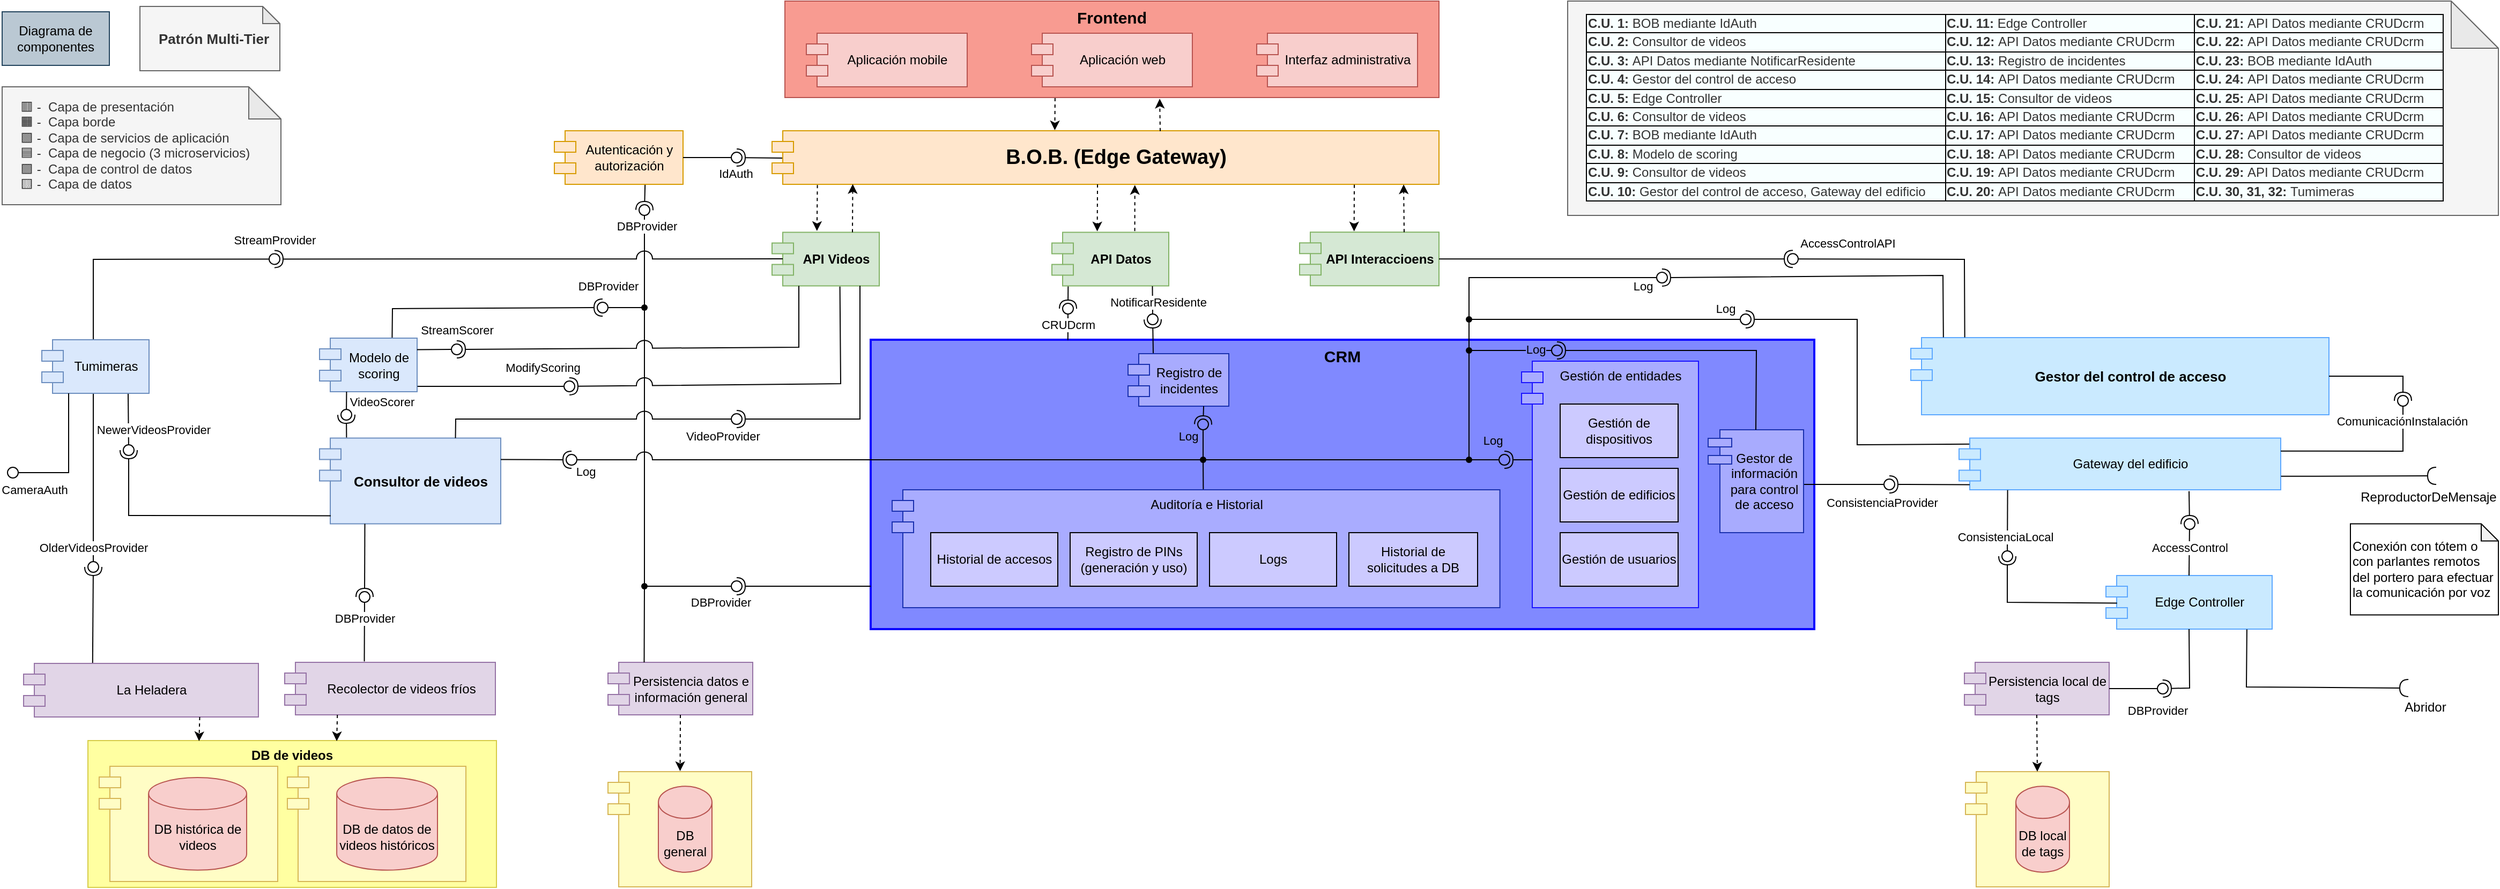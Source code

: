 <mxfile version="27.1.4">
  <diagram name="Vista de Componentes de Alto Nivel" id="XgYhL_Q5aQ_7c3n0z8jG">
    <mxGraphModel dx="475" dy="274" grid="1" gridSize="10" guides="1" tooltips="1" connect="1" arrows="1" fold="1" page="1" pageScale="1" pageWidth="1169" pageHeight="827" math="0" shadow="0">
      <root>
        <mxCell id="0" />
        <mxCell id="1" parent="0" />
        <mxCell id="ShVdANdpUh66wp8vAkwB-5" value="&lt;b&gt;DB de videos&lt;/b&gt;" style="rounded=0;whiteSpace=wrap;html=1;fillColor=#FFFFA1;strokeColor=#D6CC47;align=center;verticalAlign=top;" parent="1" vertex="1">
          <mxGeometry x="90" y="690" width="381" height="137" as="geometry" />
        </mxCell>
        <mxCell id="w_2soSmwlIYScSrbt7qk-7" value="" style="endArrow=none;html=1;rounded=0;entryX=0.452;entryY=0.947;entryDx=0;entryDy=0;entryPerimeter=0;exitX=0.659;exitY=-0.107;exitDx=0;exitDy=0;exitPerimeter=0;" parent="1" source="S-wfzaOlgkgEpIh9Br1b-61" target="w_2soSmwlIYScSrbt7qk-6" edge="1">
          <mxGeometry width="50" height="50" relative="1" as="geometry">
            <mxPoint x="570" y="376" as="sourcePoint" />
            <mxPoint x="620" y="326" as="targetPoint" />
          </mxGeometry>
        </mxCell>
        <mxCell id="S-wfzaOlgkgEpIh9Br1b-59" value="" style="rounded=0;orthogonalLoop=1;jettySize=auto;html=1;endArrow=oval;endFill=0;sketch=0;sourcePerimeterSpacing=0;targetPerimeterSpacing=0;endSize=10;exitX=0.374;exitY=0.222;exitDx=0;exitDy=0;exitPerimeter=0;" parent="1" source="w_2soSmwlIYScSrbt7qk-6" target="S-wfzaOlgkgEpIh9Br1b-60" edge="1">
          <mxGeometry relative="1" as="geometry">
            <mxPoint x="627" y="571" as="sourcePoint" />
          </mxGeometry>
        </mxCell>
        <mxCell id="S-wfzaOlgkgEpIh9Br1b-67" value="DBProvider" style="edgeLabel;html=1;align=center;verticalAlign=middle;resizable=0;points=[];" parent="S-wfzaOlgkgEpIh9Br1b-59" vertex="1" connectable="0">
          <mxGeometry x="0.665" y="-1" relative="1" as="geometry">
            <mxPoint x="1" as="offset" />
          </mxGeometry>
        </mxCell>
        <mxCell id="S-wfzaOlgkgEpIh9Br1b-58" value="" style="rounded=0;orthogonalLoop=1;jettySize=auto;html=1;endArrow=halfCircle;endFill=0;endSize=6;strokeWidth=1;sketch=0;exitX=0.705;exitY=1.004;exitDx=0;exitDy=0;exitPerimeter=0;" parent="1" source="DKqnZgWaFf-IS6omjSuh-20" target="S-wfzaOlgkgEpIh9Br1b-60" edge="1">
          <mxGeometry relative="1" as="geometry">
            <mxPoint x="667" y="571" as="sourcePoint" />
          </mxGeometry>
        </mxCell>
        <mxCell id="bJ7sigGb2fM7xMqMPN_4-60" value="CRM" style="html=1;whiteSpace=wrap;align=center;verticalAlign=top;fontSize=15;fontStyle=1;container=0;fillColor=#8089FF;strokeColor=#0800FF;strokeWidth=2;" parent="1" vertex="1">
          <mxGeometry x="820" y="316" width="880" height="270" as="geometry" />
        </mxCell>
        <mxCell id="bJ7sigGb2fM7xMqMPN_4-32" value="Frontend" style="rounded=0;whiteSpace=wrap;html=1;align=center;verticalAlign=top;fontStyle=1;fontSize=15;fillColor=#F89B91;strokeColor=#b85450;" parent="1" vertex="1">
          <mxGeometry x="740" width="610" height="90" as="geometry" />
        </mxCell>
        <mxCell id="bJ7sigGb2fM7xMqMPN_4-30" value="Interfaz administrativa" style="shape=module;align=left;spacingLeft=20;align=center;verticalAlign=middle;whiteSpace=wrap;html=1;fillColor=#f8cecc;strokeColor=#b85450;" parent="1" vertex="1">
          <mxGeometry x="1180" y="30" width="150" height="50" as="geometry" />
        </mxCell>
        <mxCell id="bJ7sigGb2fM7xMqMPN_4-40" value="API Datos" style="shape=module;align=left;spacingLeft=20;align=center;verticalAlign=middle;whiteSpace=wrap;html=1;fontStyle=1;fillColor=#d5e8d4;strokeColor=#82b366;" parent="1" vertex="1">
          <mxGeometry x="989" y="215.7" width="109" height="50" as="geometry" />
        </mxCell>
        <mxCell id="bJ7sigGb2fM7xMqMPN_4-70" value="API Videos" style="shape=module;align=left;spacingLeft=20;align=center;verticalAlign=middle;whiteSpace=wrap;html=1;fontStyle=1;fillColor=#d5e8d4;strokeColor=#82b366;" parent="1" vertex="1">
          <mxGeometry x="728" y="215.7" width="100" height="50" as="geometry" />
        </mxCell>
        <mxCell id="bJ7sigGb2fM7xMqMPN_4-79" value="Gestor del control de acceso" style="shape=module;align=left;spacingLeft=20;align=center;verticalAlign=middle;whiteSpace=wrap;html=1;fontSize=13;fontStyle=1;fillColor=#CAEAFF;strokeColor=#5DA8FF;" parent="1" vertex="1">
          <mxGeometry x="1790" y="314" width="390" height="72" as="geometry" />
        </mxCell>
        <mxCell id="DKqnZgWaFf-IS6omjSuh-20" value="Autenticación y autorización" style="shape=module;align=center;spacingLeft=20;align=center;verticalAlign=middle;whiteSpace=wrap;html=1;fillColor=#ffe6cc;strokeColor=#d79b00;" parent="1" vertex="1">
          <mxGeometry x="525" y="121" width="120" height="50" as="geometry" />
        </mxCell>
        <mxCell id="DKqnZgWaFf-IS6omjSuh-21" value="" style="rounded=0;orthogonalLoop=1;jettySize=auto;html=1;endArrow=halfCircle;endFill=0;endSize=6;strokeWidth=1;sketch=0;exitX=0.016;exitY=0.509;exitDx=0;exitDy=0;exitPerimeter=0;" parent="1" source="DKqnZgWaFf-IS6omjSuh-34" target="DKqnZgWaFf-IS6omjSuh-23" edge="1">
          <mxGeometry relative="1" as="geometry">
            <mxPoint x="650" y="81" as="sourcePoint" />
            <mxPoint x="620" y="85" as="targetPoint" />
          </mxGeometry>
        </mxCell>
        <mxCell id="DKqnZgWaFf-IS6omjSuh-22" value="" style="rounded=0;orthogonalLoop=1;jettySize=auto;html=1;endArrow=oval;endFill=0;sketch=0;sourcePerimeterSpacing=0;targetPerimeterSpacing=0;endSize=10;entryX=0.123;entryY=0.562;entryDx=0;entryDy=0;entryPerimeter=0;exitX=1;exitY=0.5;exitDx=0;exitDy=0;" parent="1" source="DKqnZgWaFf-IS6omjSuh-20" target="DKqnZgWaFf-IS6omjSuh-23" edge="1">
          <mxGeometry relative="1" as="geometry">
            <mxPoint x="660" y="136" as="sourcePoint" />
            <mxPoint x="624" y="81" as="targetPoint" />
          </mxGeometry>
        </mxCell>
        <mxCell id="DKqnZgWaFf-IS6omjSuh-38" value="IdAuth" style="edgeLabel;html=1;align=center;verticalAlign=middle;resizable=0;points=[];" parent="DKqnZgWaFf-IS6omjSuh-22" vertex="1" connectable="0">
          <mxGeometry x="0.226" relative="1" as="geometry">
            <mxPoint x="18" y="15" as="offset" />
          </mxGeometry>
        </mxCell>
        <mxCell id="DKqnZgWaFf-IS6omjSuh-23" value="" style="ellipse;whiteSpace=wrap;html=1;align=center;aspect=fixed;fillColor=none;strokeColor=none;resizable=0;perimeter=centerPerimeter;rotatable=0;allowArrows=0;points=[];outlineConnect=1;" parent="1" vertex="1">
          <mxGeometry x="690" y="141" width="10" height="10" as="geometry" />
        </mxCell>
        <mxCell id="DKqnZgWaFf-IS6omjSuh-34" value="B.O.B. (Edge Gateway)" style="shape=module;align=center;spacingLeft=20;align=center;verticalAlign=middle;whiteSpace=wrap;html=1;fontSize=19;fontStyle=1;fillColor=#ffe6cc;strokeColor=#d79b00;" parent="1" vertex="1">
          <mxGeometry x="728" y="121" width="622" height="50" as="geometry" />
        </mxCell>
        <mxCell id="DKqnZgWaFf-IS6omjSuh-35" value="" style="endArrow=classic;html=1;rounded=0;exitX=0.413;exitY=1.006;exitDx=0;exitDy=0;entryX=0.424;entryY=-0.009;entryDx=0;entryDy=0;entryPerimeter=0;dashed=1;exitPerimeter=0;" parent="1" source="bJ7sigGb2fM7xMqMPN_4-32" target="DKqnZgWaFf-IS6omjSuh-34" edge="1">
          <mxGeometry width="50" height="50" relative="1" as="geometry">
            <mxPoint x="1130" y="120" as="sourcePoint" />
            <mxPoint x="1180" y="70" as="targetPoint" />
          </mxGeometry>
        </mxCell>
        <mxCell id="DKqnZgWaFf-IS6omjSuh-42" value="" style="group" parent="1" vertex="1" connectable="0">
          <mxGeometry x="575" y="719" width="134" height="107.5" as="geometry" />
        </mxCell>
        <mxCell id="DKqnZgWaFf-IS6omjSuh-41" value="" style="shape=module;align=left;spacingLeft=20;align=center;verticalAlign=top;whiteSpace=wrap;html=1;fillColor=#FFFDC5;strokeColor=#d6b656;" parent="DKqnZgWaFf-IS6omjSuh-42" vertex="1">
          <mxGeometry width="134" height="107.5" as="geometry" />
        </mxCell>
        <mxCell id="DKqnZgWaFf-IS6omjSuh-39" value="DB general" style="shape=cylinder3;whiteSpace=wrap;html=1;boundedLbl=1;backgroundOutline=1;size=15;fillColor=#f8cecc;strokeColor=#b85450;" parent="DKqnZgWaFf-IS6omjSuh-42" vertex="1">
          <mxGeometry x="47" y="13.63" width="50" height="80.25" as="geometry" />
        </mxCell>
        <mxCell id="DKqnZgWaFf-IS6omjSuh-44" value="" style="endArrow=classic;html=1;rounded=0;exitX=0.068;exitY=1.012;exitDx=0;exitDy=0;entryX=0.419;entryY=-0.024;entryDx=0;entryDy=0;entryPerimeter=0;dashed=1;exitPerimeter=0;" parent="1" source="DKqnZgWaFf-IS6omjSuh-34" target="bJ7sigGb2fM7xMqMPN_4-70" edge="1">
          <mxGeometry width="50" height="50" relative="1" as="geometry">
            <mxPoint x="770.09" y="172" as="sourcePoint" />
            <mxPoint x="769.7" y="234.4" as="targetPoint" />
          </mxGeometry>
        </mxCell>
        <mxCell id="DKqnZgWaFf-IS6omjSuh-45" value="" style="endArrow=classic;html=1;rounded=0;entryX=0.388;entryY=-0.017;entryDx=0;entryDy=0;entryPerimeter=0;dashed=1;exitX=0.488;exitY=1.001;exitDx=0;exitDy=0;exitPerimeter=0;" parent="1" source="DKqnZgWaFf-IS6omjSuh-34" target="bJ7sigGb2fM7xMqMPN_4-40" edge="1">
          <mxGeometry width="50" height="50" relative="1" as="geometry">
            <mxPoint x="1031" y="171" as="sourcePoint" />
            <mxPoint x="1031.244" y="234.35" as="targetPoint" />
          </mxGeometry>
        </mxCell>
        <mxCell id="DKqnZgWaFf-IS6omjSuh-46" value="API Interaccioens" style="shape=module;align=left;spacingLeft=20;align=center;verticalAlign=middle;whiteSpace=wrap;html=1;fontStyle=1;fillColor=#d5e8d4;strokeColor=#82b366;" parent="1" vertex="1">
          <mxGeometry x="1220" y="215.65" width="130" height="50" as="geometry" />
        </mxCell>
        <mxCell id="DKqnZgWaFf-IS6omjSuh-48" value="" style="endArrow=classic;html=1;rounded=0;exitX=0.873;exitY=1.007;exitDx=0;exitDy=0;entryX=0.391;entryY=-0.016;entryDx=0;entryDy=0;entryPerimeter=0;dashed=1;exitPerimeter=0;" parent="1" source="DKqnZgWaFf-IS6omjSuh-34" target="DKqnZgWaFf-IS6omjSuh-46" edge="1">
          <mxGeometry width="50" height="50" relative="1" as="geometry">
            <mxPoint x="1283.494" y="171.05" as="sourcePoint" />
            <mxPoint x="1283.79" y="234.35" as="targetPoint" />
          </mxGeometry>
        </mxCell>
        <mxCell id="DKqnZgWaFf-IS6omjSuh-54" value="" style="ellipse;whiteSpace=wrap;html=1;align=center;aspect=fixed;fillColor=none;strokeColor=none;resizable=0;perimeter=centerPerimeter;rotatable=0;allowArrows=0;points=[];outlineConnect=1;" parent="1" vertex="1">
          <mxGeometry x="600" y="255" width="10" height="10" as="geometry" />
        </mxCell>
        <mxCell id="DKqnZgWaFf-IS6omjSuh-57" value="" style="rounded=0;orthogonalLoop=1;jettySize=auto;html=1;endArrow=halfCircle;endFill=0;endSize=6;strokeWidth=1;sketch=0;jumpStyle=arc;jumpSize=15;entryX=1.1;entryY=0.42;entryDx=0;entryDy=0;entryPerimeter=0;exitX=0.1;exitY=0.497;exitDx=0;exitDy=0;exitPerimeter=0;" parent="1" source="bJ7sigGb2fM7xMqMPN_4-70" target="DKqnZgWaFf-IS6omjSuh-62" edge="1">
          <mxGeometry relative="1" as="geometry">
            <mxPoint x="700" y="226" as="sourcePoint" />
            <mxPoint x="430" y="259" as="targetPoint" />
          </mxGeometry>
        </mxCell>
        <mxCell id="DKqnZgWaFf-IS6omjSuh-58" value="" style="rounded=0;orthogonalLoop=1;jettySize=auto;html=1;endArrow=oval;endFill=0;sketch=0;sourcePerimeterSpacing=0;targetPerimeterSpacing=0;endSize=10;exitX=0.5;exitY=0;exitDx=0;exitDy=0;entryX=0.22;entryY=0.54;entryDx=0;entryDy=0;entryPerimeter=0;jumpStyle=arc;jumpSize=15;" parent="1" target="DKqnZgWaFf-IS6omjSuh-62" edge="1">
          <mxGeometry relative="1" as="geometry">
            <mxPoint x="95" y="316" as="sourcePoint" />
            <mxPoint x="420" y="260" as="targetPoint" />
            <Array as="points">
              <mxPoint x="95" y="241" />
            </Array>
          </mxGeometry>
        </mxCell>
        <mxCell id="DKqnZgWaFf-IS6omjSuh-59" value="StreamProvider" style="edgeLabel;html=1;align=center;verticalAlign=middle;resizable=0;points=[];" parent="DKqnZgWaFf-IS6omjSuh-58" vertex="1" connectable="0">
          <mxGeometry x="0.226" relative="1" as="geometry">
            <mxPoint x="94" y="-18" as="offset" />
          </mxGeometry>
        </mxCell>
        <mxCell id="DKqnZgWaFf-IS6omjSuh-60" value="" style="ellipse;whiteSpace=wrap;html=1;align=center;aspect=fixed;fillColor=none;strokeColor=none;resizable=0;perimeter=centerPerimeter;rotatable=0;allowArrows=0;points=[];outlineConnect=1;" parent="1" vertex="1">
          <mxGeometry x="565" y="300" width="10" height="10" as="geometry" />
        </mxCell>
        <mxCell id="DKqnZgWaFf-IS6omjSuh-62" value="" style="ellipse;whiteSpace=wrap;html=1;align=center;aspect=fixed;fillColor=none;strokeColor=none;resizable=0;perimeter=centerPerimeter;rotatable=0;allowArrows=0;points=[];outlineConnect=1;" parent="1" vertex="1">
          <mxGeometry x="259" y="235.7" width="10" height="10" as="geometry" />
        </mxCell>
        <mxCell id="DKqnZgWaFf-IS6omjSuh-69" value="" style="group" parent="1" vertex="1" connectable="0">
          <mxGeometry x="100.5" y="714" width="166.5" height="107.5" as="geometry" />
        </mxCell>
        <mxCell id="DKqnZgWaFf-IS6omjSuh-70" value="" style="shape=module;align=left;spacingLeft=20;align=center;verticalAlign=top;whiteSpace=wrap;html=1;fillColor=light-dark(#fffdc5, #281d00);strokeColor=#d6b656;" parent="DKqnZgWaFf-IS6omjSuh-69" vertex="1">
          <mxGeometry width="166.5" height="107.5" as="geometry" />
        </mxCell>
        <mxCell id="DKqnZgWaFf-IS6omjSuh-71" value="DB histórica de videos" style="shape=cylinder3;whiteSpace=wrap;html=1;boundedLbl=1;backgroundOutline=1;size=15;fillColor=#f8cecc;strokeColor=#b85450;" parent="DKqnZgWaFf-IS6omjSuh-69" vertex="1">
          <mxGeometry x="46.053" y="10.56" width="91.469" height="86.37" as="geometry" />
        </mxCell>
        <mxCell id="DKqnZgWaFf-IS6omjSuh-72" value="La Heladera" style="shape=module;align=left;spacingLeft=20;align=center;verticalAlign=middle;whiteSpace=wrap;html=1;fillColor=#e1d5e7;strokeColor=#9673a6;" parent="1" vertex="1">
          <mxGeometry x="30" y="618" width="219" height="50" as="geometry" />
        </mxCell>
        <mxCell id="DKqnZgWaFf-IS6omjSuh-78" value="" style="ellipse;whiteSpace=wrap;html=1;align=center;aspect=fixed;fillColor=none;strokeColor=none;resizable=0;perimeter=centerPerimeter;rotatable=0;allowArrows=0;points=[];outlineConnect=1;" parent="1" vertex="1">
          <mxGeometry x="120" y="314" width="10" height="10" as="geometry" />
        </mxCell>
        <mxCell id="DKqnZgWaFf-IS6omjSuh-79" value="Consultor de videos" style="shape=module;align=left;spacingLeft=20;align=center;verticalAlign=middle;whiteSpace=wrap;html=1;fontStyle=1;fontSize=13;fillColor=#dae8fc;strokeColor=#6c8ebf;" parent="1" vertex="1">
          <mxGeometry x="306" y="407.75" width="169" height="80" as="geometry" />
        </mxCell>
        <mxCell id="DKqnZgWaFf-IS6omjSuh-82" value="" style="rounded=0;orthogonalLoop=1;jettySize=auto;html=1;endArrow=halfCircle;endFill=0;endSize=6;strokeWidth=1;sketch=0;exitX=0.82;exitY=0.999;exitDx=0;exitDy=0;jumpStyle=arc;jumpSize=15;exitPerimeter=0;" parent="1" source="bJ7sigGb2fM7xMqMPN_4-70" target="DKqnZgWaFf-IS6omjSuh-84" edge="1">
          <mxGeometry relative="1" as="geometry">
            <mxPoint x="750" y="341" as="sourcePoint" />
            <Array as="points">
              <mxPoint x="810" y="390" />
            </Array>
          </mxGeometry>
        </mxCell>
        <mxCell id="DKqnZgWaFf-IS6omjSuh-85" value="VideoProvider" style="edgeLabel;html=1;align=center;verticalAlign=middle;resizable=0;points=[];" parent="DKqnZgWaFf-IS6omjSuh-82" vertex="1" connectable="0">
          <mxGeometry x="0.568" relative="1" as="geometry">
            <mxPoint x="-65" y="16" as="offset" />
          </mxGeometry>
        </mxCell>
        <mxCell id="DKqnZgWaFf-IS6omjSuh-83" value="" style="rounded=0;orthogonalLoop=1;jettySize=auto;html=1;endArrow=oval;endFill=0;sketch=0;sourcePerimeterSpacing=0;targetPerimeterSpacing=0;endSize=10;jumpStyle=arc;jumpSize=15;exitX=0.75;exitY=0;exitDx=0;exitDy=0;" parent="1" source="DKqnZgWaFf-IS6omjSuh-79" target="DKqnZgWaFf-IS6omjSuh-84" edge="1">
          <mxGeometry relative="1" as="geometry">
            <mxPoint x="760" y="336" as="sourcePoint" />
            <Array as="points">
              <mxPoint x="433" y="390" />
            </Array>
          </mxGeometry>
        </mxCell>
        <mxCell id="DKqnZgWaFf-IS6omjSuh-84" value="" style="ellipse;whiteSpace=wrap;html=1;align=center;aspect=fixed;fillColor=none;strokeColor=none;resizable=0;perimeter=centerPerimeter;rotatable=0;allowArrows=0;points=[];outlineConnect=1;" parent="1" vertex="1">
          <mxGeometry x="690" y="385" width="10" height="10" as="geometry" />
        </mxCell>
        <mxCell id="DKqnZgWaFf-IS6omjSuh-87" value="Modelo de scoring" style="shape=module;align=left;spacingLeft=20;align=center;verticalAlign=middle;whiteSpace=wrap;html=1;fillColor=#dae8fc;strokeColor=#6c8ebf;" parent="1" vertex="1">
          <mxGeometry x="306" y="314.5" width="91" height="50" as="geometry" />
        </mxCell>
        <mxCell id="DKqnZgWaFf-IS6omjSuh-88" value="" style="rounded=0;orthogonalLoop=1;jettySize=auto;html=1;endArrow=halfCircle;endFill=0;endSize=6;strokeWidth=1;sketch=0;exitX=0.149;exitY=-0.006;exitDx=0;exitDy=0;exitPerimeter=0;" parent="1" source="DKqnZgWaFf-IS6omjSuh-79" target="DKqnZgWaFf-IS6omjSuh-90" edge="1">
          <mxGeometry relative="1" as="geometry">
            <mxPoint x="470" y="376" as="sourcePoint" />
          </mxGeometry>
        </mxCell>
        <mxCell id="DKqnZgWaFf-IS6omjSuh-89" value="" style="rounded=0;orthogonalLoop=1;jettySize=auto;html=1;endArrow=oval;endFill=0;sketch=0;sourcePerimeterSpacing=0;targetPerimeterSpacing=0;endSize=10;exitX=0.277;exitY=1.001;exitDx=0;exitDy=0;exitPerimeter=0;" parent="1" source="DKqnZgWaFf-IS6omjSuh-87" target="DKqnZgWaFf-IS6omjSuh-90" edge="1">
          <mxGeometry relative="1" as="geometry">
            <mxPoint x="442.922" y="366.0" as="sourcePoint" />
          </mxGeometry>
        </mxCell>
        <mxCell id="S-wfzaOlgkgEpIh9Br1b-40" value="VideoScorer" style="edgeLabel;html=1;align=center;verticalAlign=middle;resizable=0;points=[];" parent="DKqnZgWaFf-IS6omjSuh-89" vertex="1" connectable="0">
          <mxGeometry x="0.103" relative="1" as="geometry">
            <mxPoint x="33" y="-3" as="offset" />
          </mxGeometry>
        </mxCell>
        <mxCell id="DKqnZgWaFf-IS6omjSuh-90" value="" style="ellipse;whiteSpace=wrap;html=1;align=center;aspect=fixed;fillColor=none;strokeColor=none;resizable=0;perimeter=centerPerimeter;rotatable=0;allowArrows=0;points=[];outlineConnect=1;" parent="1" vertex="1">
          <mxGeometry x="326" y="381" width="10" height="10" as="geometry" />
        </mxCell>
        <mxCell id="DKqnZgWaFf-IS6omjSuh-92" value="Persistencia datos e información general" style="shape=module;align=left;spacingLeft=20;align=center;verticalAlign=middle;whiteSpace=wrap;html=1;fillColor=#e1d5e7;strokeColor=#9673a6;" parent="1" vertex="1">
          <mxGeometry x="575" y="617" width="135" height="49" as="geometry" />
        </mxCell>
        <mxCell id="DKqnZgWaFf-IS6omjSuh-93" value="" style="endArrow=classic;html=1;rounded=0;exitX=0.5;exitY=1;exitDx=0;exitDy=0;entryX=0.502;entryY=-0.005;entryDx=0;entryDy=0;dashed=1;entryPerimeter=0;" parent="1" source="DKqnZgWaFf-IS6omjSuh-92" target="DKqnZgWaFf-IS6omjSuh-41" edge="1">
          <mxGeometry width="50" height="50" relative="1" as="geometry">
            <mxPoint x="700" y="825" as="sourcePoint" />
            <mxPoint x="700" y="656" as="targetPoint" />
          </mxGeometry>
        </mxCell>
        <mxCell id="DKqnZgWaFf-IS6omjSuh-96" value="Aplicación web" style="shape=module;align=left;spacingLeft=20;align=center;verticalAlign=middle;whiteSpace=wrap;html=1;fillColor=#f8cecc;strokeColor=#b85450;" parent="1" vertex="1">
          <mxGeometry x="970" y="30" width="150" height="50" as="geometry" />
        </mxCell>
        <mxCell id="DKqnZgWaFf-IS6omjSuh-97" value="Aplicación mobile" style="shape=module;align=left;spacingLeft=20;align=center;verticalAlign=middle;whiteSpace=wrap;html=1;fillColor=#f8cecc;strokeColor=#b85450;" parent="1" vertex="1">
          <mxGeometry x="760" y="30" width="150" height="50" as="geometry" />
        </mxCell>
        <mxCell id="DKqnZgWaFf-IS6omjSuh-102" value="" style="rounded=0;orthogonalLoop=1;jettySize=auto;html=1;endArrow=halfCircle;endFill=0;endSize=6;strokeWidth=1;sketch=0;exitX=0.139;exitY=1.011;exitDx=0;exitDy=0;exitPerimeter=0;" parent="1" source="bJ7sigGb2fM7xMqMPN_4-40" target="DKqnZgWaFf-IS6omjSuh-105" edge="1">
          <mxGeometry relative="1" as="geometry">
            <mxPoint x="1020" y="276" as="sourcePoint" />
            <mxPoint x="1204.5" y="275.6" as="targetPoint" />
          </mxGeometry>
        </mxCell>
        <mxCell id="DKqnZgWaFf-IS6omjSuh-103" value="" style="rounded=0;orthogonalLoop=1;jettySize=auto;html=1;endArrow=oval;endFill=0;sketch=0;sourcePerimeterSpacing=0;targetPerimeterSpacing=0;endSize=10;exitX=0.209;exitY=0.001;exitDx=0;exitDy=0;entryX=0.123;entryY=0.562;entryDx=0;entryDy=0;entryPerimeter=0;exitPerimeter=0;" parent="1" source="bJ7sigGb2fM7xMqMPN_4-60" target="DKqnZgWaFf-IS6omjSuh-105" edge="1">
          <mxGeometry relative="1" as="geometry">
            <mxPoint x="1004.123" y="283.95" as="sourcePoint" />
            <mxPoint x="1208.5" y="270.6" as="targetPoint" />
          </mxGeometry>
        </mxCell>
        <mxCell id="DKqnZgWaFf-IS6omjSuh-104" value="CRUDcrm" style="edgeLabel;html=1;align=center;verticalAlign=middle;resizable=0;points=[];" parent="DKqnZgWaFf-IS6omjSuh-103" vertex="1" connectable="0">
          <mxGeometry x="0.226" relative="1" as="geometry">
            <mxPoint y="3" as="offset" />
          </mxGeometry>
        </mxCell>
        <mxCell id="DKqnZgWaFf-IS6omjSuh-105" value="" style="ellipse;whiteSpace=wrap;html=1;align=center;aspect=fixed;fillColor=none;strokeColor=none;resizable=0;perimeter=centerPerimeter;rotatable=0;allowArrows=0;points=[];outlineConnect=1;" parent="1" vertex="1">
          <mxGeometry x="999" y="282" width="10" height="10" as="geometry" />
        </mxCell>
        <mxCell id="DKqnZgWaFf-IS6omjSuh-110" value="" style="endArrow=classic;html=1;rounded=0;exitX=0.582;exitY=0.007;exitDx=0;exitDy=0;entryX=0.573;entryY=1.013;entryDx=0;entryDy=0;entryPerimeter=0;dashed=1;exitPerimeter=0;" parent="1" source="DKqnZgWaFf-IS6omjSuh-34" target="bJ7sigGb2fM7xMqMPN_4-32" edge="1">
          <mxGeometry width="50" height="50" relative="1" as="geometry">
            <mxPoint x="990" y="110" as="sourcePoint" />
            <mxPoint x="991" y="154" as="targetPoint" />
          </mxGeometry>
        </mxCell>
        <mxCell id="DKqnZgWaFf-IS6omjSuh-111" value="" style="endArrow=classic;html=1;rounded=0;exitX=0.75;exitY=0;exitDx=0;exitDy=0;entryX=0.121;entryY=0.995;entryDx=0;entryDy=0;entryPerimeter=0;dashed=1;" parent="1" source="bJ7sigGb2fM7xMqMPN_4-70" target="DKqnZgWaFf-IS6omjSuh-34" edge="1">
          <mxGeometry width="50" height="50" relative="1" as="geometry">
            <mxPoint x="790.39" y="206" as="sourcePoint" />
            <mxPoint x="790" y="268.4" as="targetPoint" />
          </mxGeometry>
        </mxCell>
        <mxCell id="DKqnZgWaFf-IS6omjSuh-112" value="" style="endArrow=classic;html=1;rounded=0;exitX=0.709;exitY=-0.021;exitDx=0;exitDy=0;entryX=0.544;entryY=1.012;entryDx=0;entryDy=0;entryPerimeter=0;dashed=1;exitPerimeter=0;" parent="1" source="bJ7sigGb2fM7xMqMPN_4-40" target="DKqnZgWaFf-IS6omjSuh-34" edge="1">
          <mxGeometry width="50" height="50" relative="1" as="geometry">
            <mxPoint x="1060" y="206" as="sourcePoint" />
            <mxPoint x="1060.024" y="269.2" as="targetPoint" />
          </mxGeometry>
        </mxCell>
        <mxCell id="DKqnZgWaFf-IS6omjSuh-113" value="" style="endArrow=classic;html=1;rounded=0;exitX=0.75;exitY=0;exitDx=0;exitDy=0;entryX=0.947;entryY=1.002;entryDx=0;entryDy=0;entryPerimeter=0;dashed=1;" parent="1" source="DKqnZgWaFf-IS6omjSuh-46" target="DKqnZgWaFf-IS6omjSuh-34" edge="1">
          <mxGeometry width="50" height="50" relative="1" as="geometry">
            <mxPoint x="1310" y="216" as="sourcePoint" />
            <mxPoint x="1317.082" y="171.15" as="targetPoint" />
          </mxGeometry>
        </mxCell>
        <mxCell id="DKqnZgWaFf-IS6omjSuh-118" value="" style="ellipse;whiteSpace=wrap;html=1;align=center;aspect=fixed;fillColor=none;strokeColor=none;resizable=0;perimeter=centerPerimeter;rotatable=0;allowArrows=0;points=[];outlineConnect=1;container=0;" parent="1" vertex="1">
          <mxGeometry x="1078" y="314" width="10" height="10" as="geometry" />
        </mxCell>
        <mxCell id="DKqnZgWaFf-IS6omjSuh-119" value="" style="rounded=0;orthogonalLoop=1;jettySize=auto;html=1;endArrow=halfCircle;endFill=0;endSize=6;strokeWidth=1;sketch=0;exitX=0.25;exitY=0;exitDx=0;exitDy=0;entryX=0.395;entryY=0.324;entryDx=0;entryDy=0;entryPerimeter=0;" parent="1" source="DKqnZgWaFf-IS6omjSuh-115" target="DKqnZgWaFf-IS6omjSuh-122" edge="1">
          <mxGeometry relative="1" as="geometry">
            <mxPoint x="1115" y="350" as="sourcePoint" />
            <mxPoint x="1083" y="330.0" as="targetPoint" />
          </mxGeometry>
        </mxCell>
        <mxCell id="DKqnZgWaFf-IS6omjSuh-120" value="" style="rounded=0;orthogonalLoop=1;jettySize=auto;html=1;endArrow=oval;endFill=0;sketch=0;sourcePerimeterSpacing=0;targetPerimeterSpacing=0;endSize=10;entryX=0.123;entryY=0.562;entryDx=0;entryDy=0;entryPerimeter=0;exitX=0.86;exitY=1.007;exitDx=0;exitDy=0;exitPerimeter=0;" parent="1" source="bJ7sigGb2fM7xMqMPN_4-40" target="DKqnZgWaFf-IS6omjSuh-122" edge="1">
          <mxGeometry relative="1" as="geometry">
            <mxPoint x="1080" y="276" as="sourcePoint" />
            <mxPoint x="1319.5" y="272.6" as="targetPoint" />
          </mxGeometry>
        </mxCell>
        <mxCell id="DKqnZgWaFf-IS6omjSuh-121" value="NotificarResidente" style="edgeLabel;html=1;align=center;verticalAlign=middle;resizable=0;points=[];" parent="DKqnZgWaFf-IS6omjSuh-120" vertex="1" connectable="0">
          <mxGeometry x="0.226" relative="1" as="geometry">
            <mxPoint x="5" y="-4" as="offset" />
          </mxGeometry>
        </mxCell>
        <mxCell id="DKqnZgWaFf-IS6omjSuh-122" value="" style="ellipse;whiteSpace=wrap;html=1;align=center;aspect=fixed;fillColor=none;strokeColor=none;resizable=0;perimeter=centerPerimeter;rotatable=0;allowArrows=0;points=[];outlineConnect=1;" parent="1" vertex="1">
          <mxGeometry x="1078" y="292" width="10" height="10" as="geometry" />
        </mxCell>
        <mxCell id="S-wfzaOlgkgEpIh9Br1b-22" value="" style="rounded=0;orthogonalLoop=1;jettySize=auto;html=1;endArrow=halfCircle;endFill=0;endSize=6;strokeWidth=1;sketch=0;exitX=0.294;exitY=-0.011;exitDx=0;exitDy=0;exitPerimeter=0;" parent="1" source="DKqnZgWaFf-IS6omjSuh-72" target="S-wfzaOlgkgEpIh9Br1b-24" edge="1">
          <mxGeometry relative="1" as="geometry">
            <mxPoint x="145" y="561" as="sourcePoint" />
          </mxGeometry>
        </mxCell>
        <mxCell id="S-wfzaOlgkgEpIh9Br1b-23" value="" style="rounded=0;orthogonalLoop=1;jettySize=auto;html=1;endArrow=oval;endFill=0;sketch=0;sourcePerimeterSpacing=0;targetPerimeterSpacing=0;endSize=10;exitX=0.5;exitY=1;exitDx=0;exitDy=0;" parent="1" target="S-wfzaOlgkgEpIh9Br1b-24" edge="1">
          <mxGeometry relative="1" as="geometry">
            <mxPoint x="95" y="366" as="sourcePoint" />
          </mxGeometry>
        </mxCell>
        <mxCell id="S-wfzaOlgkgEpIh9Br1b-25" value="OlderVideosProvider" style="edgeLabel;html=1;align=center;verticalAlign=middle;resizable=0;points=[];" parent="S-wfzaOlgkgEpIh9Br1b-23" vertex="1" connectable="0">
          <mxGeometry x="0.693" relative="1" as="geometry">
            <mxPoint y="7" as="offset" />
          </mxGeometry>
        </mxCell>
        <mxCell id="S-wfzaOlgkgEpIh9Br1b-24" value="" style="ellipse;whiteSpace=wrap;html=1;align=center;aspect=fixed;fillColor=none;strokeColor=none;resizable=0;perimeter=centerPerimeter;rotatable=0;allowArrows=0;points=[];outlineConnect=1;" parent="1" vertex="1">
          <mxGeometry x="90" y="523" width="10" height="10" as="geometry" />
        </mxCell>
        <mxCell id="S-wfzaOlgkgEpIh9Br1b-26" value="" style="rounded=0;orthogonalLoop=1;jettySize=auto;html=1;endArrow=halfCircle;endFill=0;endSize=6;strokeWidth=1;sketch=0;exitX=0.062;exitY=0.906;exitDx=0;exitDy=0;exitPerimeter=0;" parent="1" source="DKqnZgWaFf-IS6omjSuh-79" target="S-wfzaOlgkgEpIh9Br1b-28" edge="1">
          <mxGeometry relative="1" as="geometry">
            <mxPoint x="230" y="391" as="sourcePoint" />
            <Array as="points">
              <mxPoint x="128" y="480" />
            </Array>
          </mxGeometry>
        </mxCell>
        <mxCell id="S-wfzaOlgkgEpIh9Br1b-27" value="" style="rounded=0;orthogonalLoop=1;jettySize=auto;html=1;endArrow=oval;endFill=0;sketch=0;sourcePerimeterSpacing=0;targetPerimeterSpacing=0;endSize=10;exitX=0.75;exitY=1;exitDx=0;exitDy=0;" parent="1" target="S-wfzaOlgkgEpIh9Br1b-28" edge="1">
          <mxGeometry relative="1" as="geometry">
            <mxPoint x="127.5" y="366" as="sourcePoint" />
          </mxGeometry>
        </mxCell>
        <mxCell id="S-wfzaOlgkgEpIh9Br1b-33" value="NewerVideosProvider" style="edgeLabel;html=1;align=center;verticalAlign=middle;resizable=0;points=[];" parent="S-wfzaOlgkgEpIh9Br1b-27" vertex="1" connectable="0">
          <mxGeometry x="0.477" y="1" relative="1" as="geometry">
            <mxPoint x="22" y="-5" as="offset" />
          </mxGeometry>
        </mxCell>
        <mxCell id="S-wfzaOlgkgEpIh9Br1b-28" value="" style="ellipse;whiteSpace=wrap;html=1;align=center;aspect=fixed;fillColor=none;strokeColor=none;resizable=0;perimeter=centerPerimeter;rotatable=0;allowArrows=0;points=[];outlineConnect=1;" parent="1" vertex="1">
          <mxGeometry x="123" y="414" width="10" height="10" as="geometry" />
        </mxCell>
        <mxCell id="DKqnZgWaFf-IS6omjSuh-115" value="Registro de incidentes" style="shape=module;align=left;spacingLeft=20;align=center;verticalAlign=middle;whiteSpace=wrap;html=1;container=0;fillColor=light-dark(#a8abfe, #30477a);strokeColor=#1A31AF;" parent="1" vertex="1">
          <mxGeometry x="1060" y="329" width="94" height="49" as="geometry" />
        </mxCell>
        <mxCell id="DKqnZgWaFf-IS6omjSuh-131" value="" style="endArrow=none;html=1;rounded=0;entryX=0.512;entryY=0;entryDx=0;entryDy=0;exitX=0.587;exitY=0.602;exitDx=0;exitDy=0;exitPerimeter=0;entryPerimeter=0;" parent="1" source="DKqnZgWaFf-IS6omjSuh-132" target="bJ7sigGb2fM7xMqMPN_4-53" edge="1">
          <mxGeometry width="50" height="50" relative="1" as="geometry">
            <mxPoint x="1131" y="500" as="sourcePoint" />
            <mxPoint x="1170" y="612" as="targetPoint" />
          </mxGeometry>
        </mxCell>
        <mxCell id="DKqnZgWaFf-IS6omjSuh-132" value="" style="shape=waypoint;sketch=0;fillStyle=solid;size=6;pointerEvents=1;points=[];fillColor=none;resizable=0;rotatable=0;perimeter=centerPerimeter;snapToPoint=1;container=0;" parent="1" vertex="1">
          <mxGeometry x="1120" y="418" width="20" height="20" as="geometry" />
        </mxCell>
        <mxCell id="S-wfzaOlgkgEpIh9Br1b-36" value="" style="group" parent="1" vertex="1" connectable="0">
          <mxGeometry x="840" y="456" width="566.8" height="110" as="geometry" />
        </mxCell>
        <mxCell id="bJ7sigGb2fM7xMqMPN_4-53" value="Auditoría e Historial" style="shape=module;align=left;spacingLeft=20;align=center;verticalAlign=top;whiteSpace=wrap;html=1;container=0;fillColor=light-dark(#a9acff, #ededed);strokeColor=#1A31AF;" parent="S-wfzaOlgkgEpIh9Br1b-36" vertex="1">
          <mxGeometry width="566.8" height="110" as="geometry" />
        </mxCell>
        <mxCell id="bJ7sigGb2fM7xMqMPN_4-54" value="Historial de accesos" style="html=1;whiteSpace=wrap;container=0;fillColor=#CCCAFF;" parent="S-wfzaOlgkgEpIh9Br1b-36" vertex="1">
          <mxGeometry x="36" y="40" width="118.5" height="50" as="geometry" />
        </mxCell>
        <mxCell id="bJ7sigGb2fM7xMqMPN_4-55" value="Registro de PINs (generación y uso)" style="html=1;whiteSpace=wrap;container=0;fillColor=#CCCAFF;" parent="S-wfzaOlgkgEpIh9Br1b-36" vertex="1">
          <mxGeometry x="166" y="40" width="118.5" height="50" as="geometry" />
        </mxCell>
        <mxCell id="bJ7sigGb2fM7xMqMPN_4-56" value="Historial de solicitudes a DB" style="html=1;whiteSpace=wrap;container=0;fillColor=#CCCAFF;" parent="S-wfzaOlgkgEpIh9Br1b-36" vertex="1">
          <mxGeometry x="426" y="40" width="120" height="50" as="geometry" />
        </mxCell>
        <mxCell id="bJ7sigGb2fM7xMqMPN_4-58" value="Logs" style="html=1;whiteSpace=wrap;container=0;fillColor=#CCCAFF;" parent="S-wfzaOlgkgEpIh9Br1b-36" vertex="1">
          <mxGeometry x="296" y="40" width="118.5" height="50" as="geometry" />
        </mxCell>
        <mxCell id="S-wfzaOlgkgEpIh9Br1b-37" value="" style="group" parent="1" vertex="1" connectable="0">
          <mxGeometry x="1427" y="336" width="165" height="230" as="geometry" />
        </mxCell>
        <mxCell id="bJ7sigGb2fM7xMqMPN_4-45" value="Gestión de entidades" style="shape=module;align=left;spacingLeft=20;align=center;verticalAlign=top;whiteSpace=wrap;html=1;container=0;strokeColor=light-dark(#1A13FF,#421DFF);fillColor=light-dark(#A9ACFF,#EDEDED);gradientColor=none;" parent="S-wfzaOlgkgEpIh9Br1b-37" vertex="1">
          <mxGeometry width="165" height="230" as="geometry" />
        </mxCell>
        <mxCell id="bJ7sigGb2fM7xMqMPN_4-46" value="Gestión de usuarios" style="html=1;whiteSpace=wrap;container=0;fillColor=light-dark(#cccaff, #ededed);" parent="S-wfzaOlgkgEpIh9Br1b-37" vertex="1">
          <mxGeometry x="36" y="160" width="110" height="50" as="geometry" />
        </mxCell>
        <mxCell id="bJ7sigGb2fM7xMqMPN_4-47" value="Gestión de edificios" style="html=1;whiteSpace=wrap;container=0;fillColor=light-dark(#cccaff, #ededed);" parent="S-wfzaOlgkgEpIh9Br1b-37" vertex="1">
          <mxGeometry x="36" y="100" width="110" height="50" as="geometry" />
        </mxCell>
        <mxCell id="bJ7sigGb2fM7xMqMPN_4-48" value="Gestión de dispositivos" style="html=1;whiteSpace=wrap;container=0;fillColor=light-dark(#cccaff, #ededed);" parent="S-wfzaOlgkgEpIh9Br1b-37" vertex="1">
          <mxGeometry x="36" y="40" width="110" height="50" as="geometry" />
        </mxCell>
        <mxCell id="S-wfzaOlgkgEpIh9Br1b-38" value="" style="shape=waypoint;sketch=0;fillStyle=solid;size=6;pointerEvents=1;points=[];fillColor=none;resizable=0;rotatable=0;perimeter=centerPerimeter;snapToPoint=1;container=0;" parent="1" vertex="1">
          <mxGeometry x="1368" y="418" width="20" height="20" as="geometry" />
        </mxCell>
        <mxCell id="S-wfzaOlgkgEpIh9Br1b-39" value="" style="endArrow=none;html=1;rounded=0;exitX=0.7;exitY=0.637;exitDx=0;exitDy=0;exitPerimeter=0;entryX=0.14;entryY=0.69;entryDx=0;entryDy=0;entryPerimeter=0;" parent="1" source="DKqnZgWaFf-IS6omjSuh-132" target="S-wfzaOlgkgEpIh9Br1b-38" edge="1">
          <mxGeometry width="50" height="50" relative="1" as="geometry">
            <mxPoint x="1325" y="428" as="sourcePoint" />
            <mxPoint x="1470" y="246" as="targetPoint" />
          </mxGeometry>
        </mxCell>
        <mxCell id="S-wfzaOlgkgEpIh9Br1b-42" value="" style="rounded=0;orthogonalLoop=1;jettySize=auto;html=1;endArrow=halfCircle;endFill=0;endSize=6;strokeWidth=1;sketch=0;exitX=0.75;exitY=1;exitDx=0;exitDy=0;" parent="1" source="DKqnZgWaFf-IS6omjSuh-115" target="S-wfzaOlgkgEpIh9Br1b-44" edge="1">
          <mxGeometry relative="1" as="geometry">
            <mxPoint x="1194" y="641" as="sourcePoint" />
          </mxGeometry>
        </mxCell>
        <mxCell id="S-wfzaOlgkgEpIh9Br1b-43" value="" style="rounded=0;orthogonalLoop=1;jettySize=auto;html=1;endArrow=oval;endFill=0;sketch=0;sourcePerimeterSpacing=0;targetPerimeterSpacing=0;endSize=10;exitX=0.386;exitY=1.152;exitDx=0;exitDy=0;exitPerimeter=0;" parent="1" source="DKqnZgWaFf-IS6omjSuh-132" target="S-wfzaOlgkgEpIh9Br1b-44" edge="1">
          <mxGeometry relative="1" as="geometry">
            <mxPoint x="1154" y="641" as="sourcePoint" />
          </mxGeometry>
        </mxCell>
        <mxCell id="S-wfzaOlgkgEpIh9Br1b-52" value="Log" style="edgeLabel;html=1;align=center;verticalAlign=middle;resizable=0;points=[];labelBackgroundColor=none;" parent="S-wfzaOlgkgEpIh9Br1b-43" vertex="1" connectable="0">
          <mxGeometry x="0.313" relative="1" as="geometry">
            <mxPoint x="-14" y="-1" as="offset" />
          </mxGeometry>
        </mxCell>
        <mxCell id="S-wfzaOlgkgEpIh9Br1b-44" value="" style="ellipse;whiteSpace=wrap;html=1;align=center;aspect=fixed;fillColor=none;strokeColor=none;resizable=0;perimeter=centerPerimeter;rotatable=0;allowArrows=0;points=[];outlineConnect=1;" parent="1" vertex="1">
          <mxGeometry x="1125" y="390" width="10" height="10" as="geometry" />
        </mxCell>
        <mxCell id="S-wfzaOlgkgEpIh9Br1b-48" value="" style="rounded=0;orthogonalLoop=1;jettySize=auto;html=1;endArrow=halfCircle;endFill=0;endSize=6;strokeWidth=1;sketch=0;exitX=1;exitY=0.25;exitDx=0;exitDy=0;" parent="1" source="DKqnZgWaFf-IS6omjSuh-79" target="S-wfzaOlgkgEpIh9Br1b-50" edge="1">
          <mxGeometry relative="1" as="geometry">
            <mxPoint x="740" y="428" as="sourcePoint" />
          </mxGeometry>
        </mxCell>
        <mxCell id="S-wfzaOlgkgEpIh9Br1b-49" value="" style="rounded=0;orthogonalLoop=1;jettySize=auto;html=1;endArrow=oval;endFill=0;sketch=0;sourcePerimeterSpacing=0;targetPerimeterSpacing=0;endSize=10;exitX=0.47;exitY=0.1;exitDx=0;exitDy=0;exitPerimeter=0;jumpStyle=arc;jumpSize=15;" parent="1" source="DKqnZgWaFf-IS6omjSuh-132" target="S-wfzaOlgkgEpIh9Br1b-50" edge="1">
          <mxGeometry relative="1" as="geometry">
            <mxPoint x="700" y="428" as="sourcePoint" />
          </mxGeometry>
        </mxCell>
        <mxCell id="S-wfzaOlgkgEpIh9Br1b-51" value="Log" style="edgeLabel;html=1;align=center;verticalAlign=middle;resizable=0;points=[];" parent="S-wfzaOlgkgEpIh9Br1b-49" vertex="1" connectable="0">
          <mxGeometry x="0.935" y="1" relative="1" as="geometry">
            <mxPoint x="-6" y="10" as="offset" />
          </mxGeometry>
        </mxCell>
        <mxCell id="S-wfzaOlgkgEpIh9Br1b-50" value="" style="ellipse;whiteSpace=wrap;html=1;align=center;aspect=fixed;fillColor=none;strokeColor=none;resizable=0;perimeter=centerPerimeter;rotatable=0;allowArrows=0;points=[];outlineConnect=1;" parent="1" vertex="1">
          <mxGeometry x="536" y="423" width="10" height="10" as="geometry" />
        </mxCell>
        <mxCell id="S-wfzaOlgkgEpIh9Br1b-54" value="" style="rounded=0;orthogonalLoop=1;jettySize=auto;html=1;endArrow=halfCircle;endFill=0;endSize=6;strokeWidth=1;sketch=0;exitX=0.061;exitY=0.4;exitDx=0;exitDy=0;exitPerimeter=0;" parent="1" source="bJ7sigGb2fM7xMqMPN_4-45" target="S-wfzaOlgkgEpIh9Br1b-56" edge="1">
          <mxGeometry relative="1" as="geometry">
            <mxPoint x="1510" y="428" as="sourcePoint" />
          </mxGeometry>
        </mxCell>
        <mxCell id="S-wfzaOlgkgEpIh9Br1b-55" value="" style="rounded=0;orthogonalLoop=1;jettySize=auto;html=1;endArrow=oval;endFill=0;sketch=0;sourcePerimeterSpacing=0;targetPerimeterSpacing=0;endSize=10;exitX=0.968;exitY=0.495;exitDx=0;exitDy=0;exitPerimeter=0;" parent="1" source="S-wfzaOlgkgEpIh9Br1b-38" target="S-wfzaOlgkgEpIh9Br1b-56" edge="1">
          <mxGeometry relative="1" as="geometry">
            <mxPoint x="1470" y="428" as="sourcePoint" />
          </mxGeometry>
        </mxCell>
        <mxCell id="S-wfzaOlgkgEpIh9Br1b-57" value="Log" style="edgeLabel;html=1;align=center;verticalAlign=middle;resizable=0;points=[];labelBackgroundColor=none;" parent="S-wfzaOlgkgEpIh9Br1b-55" vertex="1" connectable="0">
          <mxGeometry x="0.044" y="-1" relative="1" as="geometry">
            <mxPoint x="5" y="-19" as="offset" />
          </mxGeometry>
        </mxCell>
        <mxCell id="S-wfzaOlgkgEpIh9Br1b-56" value="" style="ellipse;whiteSpace=wrap;html=1;align=center;aspect=fixed;fillColor=none;strokeColor=none;resizable=0;perimeter=centerPerimeter;rotatable=0;allowArrows=0;points=[];outlineConnect=1;" parent="1" vertex="1">
          <mxGeometry x="1406" y="423" width="10" height="10" as="geometry" />
        </mxCell>
        <mxCell id="S-wfzaOlgkgEpIh9Br1b-60" value="" style="ellipse;whiteSpace=wrap;html=1;align=center;aspect=fixed;fillColor=none;strokeColor=none;resizable=0;perimeter=centerPerimeter;rotatable=0;allowArrows=0;points=[];outlineConnect=1;" parent="1" vertex="1">
          <mxGeometry x="604" y="190" width="10" height="10" as="geometry" />
        </mxCell>
        <mxCell id="S-wfzaOlgkgEpIh9Br1b-61" value="" style="shape=waypoint;sketch=0;fillStyle=solid;size=6;pointerEvents=1;points=[];fillColor=none;resizable=0;rotatable=0;perimeter=centerPerimeter;snapToPoint=1;container=0;" parent="1" vertex="1">
          <mxGeometry x="599" y="536" width="20" height="20" as="geometry" />
        </mxCell>
        <mxCell id="S-wfzaOlgkgEpIh9Br1b-63" value="" style="rounded=0;orthogonalLoop=1;jettySize=auto;html=1;endArrow=halfCircle;endFill=0;endSize=6;strokeWidth=1;sketch=0;exitX=0;exitY=0.852;exitDx=0;exitDy=0;exitPerimeter=0;" parent="1" source="bJ7sigGb2fM7xMqMPN_4-60" target="S-wfzaOlgkgEpIh9Br1b-65" edge="1">
          <mxGeometry relative="1" as="geometry">
            <mxPoint x="800" y="546" as="sourcePoint" />
          </mxGeometry>
        </mxCell>
        <mxCell id="S-wfzaOlgkgEpIh9Br1b-64" value="" style="rounded=0;orthogonalLoop=1;jettySize=auto;html=1;endArrow=oval;endFill=0;sketch=0;sourcePerimeterSpacing=0;targetPerimeterSpacing=0;endSize=10;exitX=0.9;exitY=0.517;exitDx=0;exitDy=0;exitPerimeter=0;" parent="1" source="S-wfzaOlgkgEpIh9Br1b-61" target="S-wfzaOlgkgEpIh9Br1b-65" edge="1">
          <mxGeometry relative="1" as="geometry">
            <mxPoint x="672" y="551" as="sourcePoint" />
          </mxGeometry>
        </mxCell>
        <mxCell id="S-wfzaOlgkgEpIh9Br1b-65" value="" style="ellipse;whiteSpace=wrap;html=1;align=center;aspect=fixed;fillColor=none;strokeColor=none;resizable=0;perimeter=centerPerimeter;rotatable=0;allowArrows=0;points=[];outlineConnect=1;" parent="1" vertex="1">
          <mxGeometry x="690" y="541" width="10" height="10" as="geometry" />
        </mxCell>
        <mxCell id="S-wfzaOlgkgEpIh9Br1b-66" value="" style="endArrow=none;html=1;rounded=0;entryX=0.71;entryY=0.91;entryDx=0;entryDy=0;entryPerimeter=0;exitX=0.25;exitY=0;exitDx=0;exitDy=0;" parent="1" source="DKqnZgWaFf-IS6omjSuh-92" target="S-wfzaOlgkgEpIh9Br1b-61" edge="1">
          <mxGeometry width="50" height="50" relative="1" as="geometry">
            <mxPoint x="520" y="616" as="sourcePoint" />
            <mxPoint x="570" y="566" as="targetPoint" />
          </mxGeometry>
        </mxCell>
        <mxCell id="S-wfzaOlgkgEpIh9Br1b-68" value="DBProvider" style="edgeLabel;html=1;align=center;verticalAlign=middle;resizable=0;points=[];" parent="1" vertex="1" connectable="0">
          <mxGeometry x="680" y="561" as="geometry" />
        </mxCell>
        <mxCell id="S-wfzaOlgkgEpIh9Br1b-69" value="Recolector de videos fríos" style="shape=module;align=left;spacingLeft=20;align=center;verticalAlign=middle;whiteSpace=wrap;html=1;fillColor=#e1d5e7;strokeColor=#9673a6;" parent="1" vertex="1">
          <mxGeometry x="273.5" y="617" width="196.5" height="49" as="geometry" />
        </mxCell>
        <mxCell id="S-wfzaOlgkgEpIh9Br1b-70" value="" style="rounded=0;orthogonalLoop=1;jettySize=auto;html=1;endArrow=halfCircle;endFill=0;endSize=6;strokeWidth=1;sketch=0;exitX=0.25;exitY=1;exitDx=0;exitDy=0;" parent="1" source="DKqnZgWaFf-IS6omjSuh-79" target="S-wfzaOlgkgEpIh9Br1b-72" edge="1">
          <mxGeometry relative="1" as="geometry">
            <mxPoint x="541" y="571" as="sourcePoint" />
          </mxGeometry>
        </mxCell>
        <mxCell id="S-wfzaOlgkgEpIh9Br1b-71" value="" style="rounded=0;orthogonalLoop=1;jettySize=auto;html=1;endArrow=oval;endFill=0;sketch=0;sourcePerimeterSpacing=0;targetPerimeterSpacing=0;endSize=10;exitX=0.378;exitY=-0.017;exitDx=0;exitDy=0;exitPerimeter=0;" parent="1" source="S-wfzaOlgkgEpIh9Br1b-69" target="S-wfzaOlgkgEpIh9Br1b-72" edge="1">
          <mxGeometry relative="1" as="geometry">
            <mxPoint x="330" y="571" as="sourcePoint" />
          </mxGeometry>
        </mxCell>
        <mxCell id="S-wfzaOlgkgEpIh9Br1b-72" value="" style="ellipse;whiteSpace=wrap;html=1;align=center;aspect=fixed;fillColor=none;strokeColor=none;resizable=0;perimeter=centerPerimeter;rotatable=0;allowArrows=0;points=[];outlineConnect=1;" parent="1" vertex="1">
          <mxGeometry x="343" y="551" width="10" height="10" as="geometry" />
        </mxCell>
        <mxCell id="S-wfzaOlgkgEpIh9Br1b-73" value="DBProvider" style="edgeLabel;html=1;align=center;verticalAlign=middle;resizable=0;points=[];" parent="1" vertex="1" connectable="0">
          <mxGeometry x="348" y="576" as="geometry" />
        </mxCell>
        <mxCell id="S-wfzaOlgkgEpIh9Br1b-74" value="&lt;table style=&quot;border: 1px solid rgb(0, 0, 0); border-collapse: collapse; background-color: rgb(255, 255, 153);&quot; border=&quot;1&quot;&gt;&lt;tbody&gt;&lt;tr&gt;&lt;td style=&quot;border-collapse: collapse; border-color: rgb(0, 0, 0); background-color: light-dark(rgb(248, 255, 255), rgb(31, 31, 0));&quot; border=&quot;1&quot;&gt;&lt;span style=&quot;&quot;&gt;&lt;b style=&quot;&quot;&gt;C.U. 1&lt;span style=&quot;&quot;&gt;:&lt;/span&gt;&lt;/b&gt;&lt;span style=&quot;&quot;&gt;&amp;nbsp;BOB mediante IdAuth&lt;/span&gt;&lt;/span&gt;&lt;/td&gt;&lt;td style=&quot;background-color: light-dark(rgb(248, 255, 255), rgb(31, 31, 0));&quot;&gt;&lt;span style=&quot;&quot;&gt;&lt;b style=&quot;&quot;&gt;C.U. 11:&lt;/b&gt;&lt;span&gt;&amp;nbsp;Edge Controller&lt;/span&gt;&lt;/span&gt;&lt;/td&gt;&lt;td style=&quot;background-color: light-dark(rgb(248, 255, 255), rgb(31, 31, 0));&quot;&gt;&lt;span style=&quot;&quot;&gt;&lt;span&gt;&lt;b style=&quot;&quot;&gt;C.U&lt;span style=&quot;&quot;&gt;. 21:&amp;nbsp;&lt;/span&gt;&lt;/b&gt;&lt;span&gt;API Datos mediante CRUDc&lt;/span&gt;&lt;span style=&quot;&quot;&gt;r&lt;/span&gt;m&amp;nbsp; &lt;/span&gt;&amp;nbsp; &amp;nbsp;&lt;/span&gt;&lt;/td&gt;&lt;/tr&gt;&lt;tr&gt;&lt;td style=&quot;background-color: light-dark(rgb(248, 255, 255), rgb(31, 31, 0));&quot;&gt;&lt;span style=&quot;&quot;&gt;&lt;b&gt;C.U. 2:&lt;/b&gt;&amp;nbsp;Consultor de videos&lt;/span&gt;&lt;/td&gt;&lt;td style=&quot;background-color: light-dark(rgb(248, 255, 255), rgb(31, 31, 0));&quot;&gt;&lt;span style=&quot;&quot;&gt;&lt;b&gt;C.U. 12:&lt;/b&gt;&lt;span&gt;&amp;nbsp;&lt;/span&gt;&lt;span&gt;API Datos mediante CRUDcrm&amp;nbsp; &amp;nbsp; &amp;nbsp;&lt;/span&gt;&lt;/span&gt;&lt;/td&gt;&lt;td style=&quot;background-color: light-dark(rgb(248, 255, 255), rgb(31, 31, 0));&quot;&gt;&lt;span style=&quot;&quot;&gt;&lt;b style=&quot;&quot;&gt;C.U. 22:&lt;/b&gt;&amp;nbsp;&lt;span&gt;API Datos mediante CRUDcrm&lt;/span&gt;&lt;/span&gt;&lt;/td&gt;&lt;/tr&gt;&lt;tr&gt;&lt;td style=&quot;background-color: light-dark(rgb(248, 255, 255), rgb(31, 31, 0));&quot;&gt;&lt;span style=&quot;&quot;&gt;&lt;b&gt;C.U. 3:&lt;/b&gt;&amp;nbsp;API Datos mediante &lt;span&gt;NotificarResidente&lt;/span&gt;&lt;/span&gt;&lt;/td&gt;&lt;td style=&quot;background-color: light-dark(rgb(248, 255, 255), rgb(31, 31, 0));&quot;&gt;&lt;span style=&quot;&quot;&gt;&lt;b&gt;C.U. 13:&lt;/b&gt;&lt;span&gt;&amp;nbsp;Registro de incidentes&lt;/span&gt;&lt;/span&gt;&lt;/td&gt;&lt;td style=&quot;background-color: light-dark(rgb(248, 255, 255), rgb(31, 31, 0));&quot;&gt;&lt;span style=&quot;&quot;&gt;&lt;b style=&quot;&quot;&gt;C.U. 23:&lt;/b&gt;&amp;nbsp;&lt;span&gt;BOB mediante IdAuth&lt;/span&gt;&lt;/span&gt;&lt;/td&gt;&lt;/tr&gt;&lt;tr&gt;&lt;td style=&quot;background-color: light-dark(rgb(248, 255, 255), rgb(31, 31, 0));&quot;&gt;&lt;span style=&quot;&quot;&gt;&lt;b&gt;C.U. 4:&lt;/b&gt;&amp;nbsp;Gestor del control de acceso&lt;/span&gt;&lt;/td&gt;&lt;td style=&quot;border-collapse: collapse; background-color: light-dark(rgb(248, 255, 255), rgb(31, 31, 0));&quot; border=&quot;1&quot;&gt;&lt;span style=&quot;&quot;&gt;&lt;b&gt;C.U. 14:&lt;/b&gt;&lt;span&gt;&amp;nbsp;API Datos mediante CRUDcrm&lt;/span&gt;&lt;/span&gt;&lt;/td&gt;&lt;td style=&quot;background-color: light-dark(rgb(248, 255, 255), rgb(31, 31, 0));&quot;&gt;&lt;span style=&quot;&quot;&gt;&lt;b style=&quot;&quot;&gt;C.U. 24:&lt;/b&gt;&amp;nbsp;&lt;span&gt;API Datos mediante CRUDcrm&lt;/span&gt;&lt;/span&gt;&lt;/td&gt;&lt;/tr&gt;&lt;tr&gt;&lt;td style=&quot;background-color: light-dark(rgb(248, 255, 255), rgb(31, 31, 0));&quot;&gt;&lt;span style=&quot;&quot;&gt;&lt;b&gt;C.U. 5:&lt;/b&gt;&amp;nbsp;Edge Controller&lt;/span&gt;&lt;/td&gt;&lt;td style=&quot;background-color: light-dark(rgb(248, 255, 255), rgb(31, 31, 0));&quot;&gt;&lt;span style=&quot;&quot;&gt;&lt;b&gt;C.U. 15:&lt;/b&gt;&lt;span&gt;&amp;nbsp;Consultor de videos&lt;/span&gt;&lt;/span&gt;&lt;/td&gt;&lt;td style=&quot;background-color: light-dark(rgb(248, 255, 255), rgb(31, 31, 0));&quot;&gt;&lt;span style=&quot;&quot;&gt;&lt;b style=&quot;&quot;&gt;C.U. 25:&lt;/b&gt;&amp;nbsp;&lt;span&gt;API Datos mediante CRUDcrm&lt;/span&gt;&lt;/span&gt;&lt;/td&gt;&lt;/tr&gt;&lt;tr&gt;&lt;td style=&quot;background-color: light-dark(rgb(248, 255, 255), rgb(31, 31, 0));&quot;&gt;&lt;span style=&quot;&quot;&gt;&lt;b&gt;C.U. 6:&lt;/b&gt;&amp;nbsp;Consultor de videos&lt;/span&gt;&lt;/td&gt;&lt;td style=&quot;background-color: light-dark(rgb(248, 255, 255), rgb(31, 31, 0));&quot;&gt;&lt;span style=&quot;&quot;&gt;&lt;b&gt;C.U. 16:&lt;/b&gt;&lt;span&gt;&amp;nbsp;API Datos mediante CRUDcrm&lt;/span&gt;&lt;/span&gt;&lt;/td&gt;&lt;td style=&quot;background-color: light-dark(rgb(248, 255, 255), rgb(31, 31, 0));&quot;&gt;&lt;span style=&quot;&quot;&gt;&lt;b style=&quot;&quot;&gt;C.U. 26:&lt;/b&gt;&amp;nbsp;&lt;span&gt;API Datos mediante CRUDcrm&lt;/span&gt;&lt;/span&gt;&lt;/td&gt;&lt;/tr&gt;&lt;tr&gt;&lt;td style=&quot;background-color: light-dark(rgb(248, 255, 255), rgb(31, 31, 0));&quot;&gt;&lt;span style=&quot;&quot;&gt;&lt;b&gt;C.U. 7:&lt;/b&gt;&amp;nbsp;&lt;span&gt;BOB mediante IdAuth&lt;/span&gt;&lt;/span&gt;&lt;/td&gt;&lt;td style=&quot;background-color: light-dark(rgb(248, 255, 255), rgb(31, 31, 0));&quot;&gt;&lt;span style=&quot;&quot;&gt;&lt;b&gt;C.U. 17:&lt;/b&gt;&lt;span&gt;&amp;nbsp;API Datos mediante CRUDcrm&lt;/span&gt;&lt;/span&gt;&lt;/td&gt;&lt;td style=&quot;background-color: light-dark(rgb(248, 255, 255), rgb(31, 31, 0));&quot;&gt;&lt;span style=&quot;&quot;&gt;&lt;b style=&quot;&quot;&gt;C.U. 27:&lt;/b&gt;&amp;nbsp;&lt;span&gt;API Datos mediante CRUDcrm&lt;/span&gt;&lt;/span&gt;&lt;/td&gt;&lt;/tr&gt;&lt;tr&gt;&lt;td style=&quot;background-color: light-dark(rgb(248, 255, 255), rgb(31, 31, 0));&quot;&gt;&lt;span style=&quot;&quot;&gt;&lt;b&gt;C.U. 8:&lt;/b&gt;&amp;nbsp;Modelo de scoring&lt;/span&gt;&lt;/td&gt;&lt;td style=&quot;background-color: light-dark(rgb(248, 255, 255), rgb(31, 31, 0));&quot;&gt;&lt;span style=&quot;&quot;&gt;&lt;b&gt;C.U. 18:&lt;/b&gt;&lt;span&gt;&amp;nbsp;&lt;/span&gt;&lt;span&gt;API Datos mediante CRUDcrm&lt;/span&gt;&lt;/span&gt;&lt;/td&gt;&lt;td style=&quot;background-color: light-dark(rgb(248, 255, 255), rgb(31, 31, 0));&quot;&gt;&lt;span style=&quot;&quot;&gt;&lt;b style=&quot;&quot;&gt;C.U. 28:&lt;/b&gt;&amp;nbsp;Consultor de videos&lt;/span&gt;&lt;/td&gt;&lt;/tr&gt;&lt;tr&gt;&lt;td style=&quot;background-color: light-dark(rgb(248, 255, 255), rgb(31, 31, 0));&quot;&gt;&lt;span style=&quot;&quot;&gt;&lt;b&gt;C.U. 9:&lt;/b&gt;&amp;nbsp;Consultor de videos&lt;/span&gt;&lt;/td&gt;&lt;td style=&quot;background-color: light-dark(rgb(248, 255, 255), rgb(31, 31, 0));&quot;&gt;&lt;span style=&quot;&quot;&gt;&lt;b&gt;C.U. 19:&lt;/b&gt;&lt;span&gt;&amp;nbsp;&lt;/span&gt;&lt;span&gt;API Datos mediante CRUDcrm&lt;/span&gt;&lt;/span&gt;&lt;/td&gt;&lt;td style=&quot;background-color: light-dark(rgb(248, 255, 255), rgb(31, 31, 0));&quot;&gt;&lt;span style=&quot;&quot;&gt;&lt;b style=&quot;&quot;&gt;C.U. 29:&lt;/b&gt;&amp;nbsp;&lt;span&gt;API Datos mediante CRUDcrm&lt;/span&gt;&lt;/span&gt;&lt;/td&gt;&lt;/tr&gt;&lt;tr&gt;&lt;td style=&quot;background-color: light-dark(rgb(248, 255, 255), rgb(31, 31, 0));&quot;&gt;&lt;span style=&quot;&quot;&gt;&lt;b&gt;C.U. 10:&lt;/b&gt;&amp;nbsp;Gestor del control de acceso, Gateway del edificio&amp;nbsp; &amp;nbsp; &amp;nbsp;&lt;/span&gt;&lt;/td&gt;&lt;td style=&quot;background-color: light-dark(rgb(248, 255, 255), rgb(31, 31, 0));&quot;&gt;&lt;span style=&quot;&quot;&gt;&lt;b&gt;C.U. 20:&lt;/b&gt;&lt;span&gt;&amp;nbsp;&lt;/span&gt;&lt;span&gt;API Datos mediante CRUDcrm&lt;/span&gt;&lt;/span&gt;&lt;/td&gt;&lt;td style=&quot;background-color: light-dark(rgb(248, 255, 255), rgb(31, 31, 0));&quot;&gt;&lt;span style=&quot;&quot;&gt;&lt;b style=&quot;&quot;&gt;C.U. 30, 31, 32:&lt;/b&gt;&amp;nbsp;Tumimeras&lt;/span&gt;&lt;/td&gt;&lt;/tr&gt;&lt;/tbody&gt;&lt;/table&gt;" style="shape=note;whiteSpace=wrap;html=1;backgroundOutline=1;darkOpacity=0.05;align=left;verticalAlign=top;spacing=7;spacingLeft=10;fillColor=#f5f5f5;fontColor=#333333;strokeColor=#666666;size=44;" parent="1" vertex="1">
          <mxGeometry x="1470" width="868" height="200" as="geometry" />
        </mxCell>
        <mxCell id="S-wfzaOlgkgEpIh9Br1b-81" value="Gateway del edificio" style="shape=module;align=left;spacingLeft=20;align=center;verticalAlign=middle;whiteSpace=wrap;html=1;fillColor=#CAEAFF;strokeColor=#5DA8FF;" parent="1" vertex="1">
          <mxGeometry x="1835" y="407.75" width="300" height="48.25" as="geometry" />
        </mxCell>
        <mxCell id="S-wfzaOlgkgEpIh9Br1b-82" value="Edge Controller" style="shape=module;align=left;spacingLeft=20;align=center;verticalAlign=middle;whiteSpace=wrap;html=1;fillColor=#CAEAFF;strokeColor=#5DA8FF;" parent="1" vertex="1">
          <mxGeometry x="1972" y="536" width="155" height="50" as="geometry" />
        </mxCell>
        <mxCell id="S-wfzaOlgkgEpIh9Br1b-83" value="" style="group" parent="1" vertex="1" connectable="0">
          <mxGeometry x="1841" y="719" width="134" height="107.5" as="geometry" />
        </mxCell>
        <mxCell id="S-wfzaOlgkgEpIh9Br1b-84" value="" style="shape=module;align=left;spacingLeft=20;align=center;verticalAlign=top;whiteSpace=wrap;html=1;fillColor=light-dark(#fffdc5, #281d00);strokeColor=#d6b656;" parent="S-wfzaOlgkgEpIh9Br1b-83" vertex="1">
          <mxGeometry width="134" height="107.5" as="geometry" />
        </mxCell>
        <mxCell id="S-wfzaOlgkgEpIh9Br1b-85" value="DB local de tags" style="shape=cylinder3;whiteSpace=wrap;html=1;boundedLbl=1;backgroundOutline=1;size=15;fillColor=#f8cecc;strokeColor=#b85450;" parent="S-wfzaOlgkgEpIh9Br1b-83" vertex="1">
          <mxGeometry x="47" y="13.63" width="50" height="80.25" as="geometry" />
        </mxCell>
        <mxCell id="S-wfzaOlgkgEpIh9Br1b-86" value="Persistencia local de tags" style="shape=module;align=left;spacingLeft=20;align=center;verticalAlign=middle;whiteSpace=wrap;html=1;fillColor=#e1d5e7;strokeColor=#9673a6;" parent="1" vertex="1">
          <mxGeometry x="1840" y="617" width="135" height="49" as="geometry" />
        </mxCell>
        <mxCell id="S-wfzaOlgkgEpIh9Br1b-87" value="" style="endArrow=classic;html=1;rounded=0;exitX=0.5;exitY=1;exitDx=0;exitDy=0;entryX=0.5;entryY=0;entryDx=0;entryDy=0;dashed=1;" parent="1" source="S-wfzaOlgkgEpIh9Br1b-86" target="S-wfzaOlgkgEpIh9Br1b-84" edge="1">
          <mxGeometry width="50" height="50" relative="1" as="geometry">
            <mxPoint x="1621" y="790" as="sourcePoint" />
            <mxPoint x="1671" y="740" as="targetPoint" />
          </mxGeometry>
        </mxCell>
        <mxCell id="S-wfzaOlgkgEpIh9Br1b-88" value="" style="rounded=0;orthogonalLoop=1;jettySize=auto;html=1;endArrow=halfCircle;endFill=0;endSize=6;strokeWidth=1;sketch=0;exitX=1;exitY=0.5;exitDx=0;exitDy=0;" parent="1" source="DKqnZgWaFf-IS6omjSuh-46" target="S-wfzaOlgkgEpIh9Br1b-90" edge="1">
          <mxGeometry relative="1" as="geometry">
            <mxPoint x="1656" y="260" as="sourcePoint" />
          </mxGeometry>
        </mxCell>
        <mxCell id="S-wfzaOlgkgEpIh9Br1b-89" value="" style="rounded=0;orthogonalLoop=1;jettySize=auto;html=1;endArrow=oval;endFill=0;sketch=0;sourcePerimeterSpacing=0;targetPerimeterSpacing=0;endSize=10;exitX=0.129;exitY=-0.003;exitDx=0;exitDy=0;exitPerimeter=0;" parent="1" source="bJ7sigGb2fM7xMqMPN_4-79" target="S-wfzaOlgkgEpIh9Br1b-90" edge="1">
          <mxGeometry relative="1" as="geometry">
            <mxPoint x="1616" y="260" as="sourcePoint" />
            <Array as="points">
              <mxPoint x="1840" y="241" />
            </Array>
          </mxGeometry>
        </mxCell>
        <mxCell id="S-wfzaOlgkgEpIh9Br1b-95" value="AccessControlAPI" style="edgeLabel;html=1;align=center;verticalAlign=middle;resizable=0;points=[];" parent="S-wfzaOlgkgEpIh9Br1b-89" vertex="1" connectable="0">
          <mxGeometry x="0.748" y="-1" relative="1" as="geometry">
            <mxPoint x="21" y="-14" as="offset" />
          </mxGeometry>
        </mxCell>
        <mxCell id="S-wfzaOlgkgEpIh9Br1b-90" value="" style="ellipse;whiteSpace=wrap;html=1;align=center;aspect=fixed;fillColor=none;strokeColor=none;resizable=0;perimeter=centerPerimeter;rotatable=0;allowArrows=0;points=[];outlineConnect=1;" parent="1" vertex="1">
          <mxGeometry x="1675" y="235.65" width="10" height="10" as="geometry" />
        </mxCell>
        <mxCell id="S-wfzaOlgkgEpIh9Br1b-91" value="" style="rounded=0;orthogonalLoop=1;jettySize=auto;html=1;endArrow=halfCircle;endFill=0;endSize=6;strokeWidth=1;sketch=0;exitX=0.078;exitY=-0.004;exitDx=0;exitDy=0;exitPerimeter=0;" parent="1" source="bJ7sigGb2fM7xMqMPN_4-79" target="S-wfzaOlgkgEpIh9Br1b-93" edge="1">
          <mxGeometry relative="1" as="geometry">
            <mxPoint x="1530" y="288" as="sourcePoint" />
            <Array as="points">
              <mxPoint x="1820" y="256" />
            </Array>
          </mxGeometry>
        </mxCell>
        <mxCell id="S-wfzaOlgkgEpIh9Br1b-92" value="" style="rounded=0;orthogonalLoop=1;jettySize=auto;html=1;endArrow=oval;endFill=0;sketch=0;sourcePerimeterSpacing=0;targetPerimeterSpacing=0;endSize=10;exitX=0.288;exitY=0.064;exitDx=0;exitDy=0;exitPerimeter=0;" parent="1" source="S-wfzaOlgkgEpIh9Br1b-112" target="S-wfzaOlgkgEpIh9Br1b-93" edge="1">
          <mxGeometry relative="1" as="geometry">
            <mxPoint x="1490" y="288" as="sourcePoint" />
            <Array as="points">
              <mxPoint x="1378" y="258" />
            </Array>
          </mxGeometry>
        </mxCell>
        <mxCell id="S-wfzaOlgkgEpIh9Br1b-93" value="" style="ellipse;whiteSpace=wrap;html=1;align=center;aspect=fixed;fillColor=none;strokeColor=none;resizable=0;perimeter=centerPerimeter;rotatable=0;allowArrows=0;points=[];outlineConnect=1;" parent="1" vertex="1">
          <mxGeometry x="1553" y="253" width="10" height="10" as="geometry" />
        </mxCell>
        <mxCell id="S-wfzaOlgkgEpIh9Br1b-94" value="Log" style="edgeLabel;html=1;align=center;verticalAlign=middle;resizable=0;points=[];" parent="1" vertex="1" connectable="0">
          <mxGeometry x="1540" y="265.7" as="geometry" />
        </mxCell>
        <mxCell id="S-wfzaOlgkgEpIh9Br1b-96" value="" style="rounded=0;orthogonalLoop=1;jettySize=auto;html=1;endArrow=halfCircle;endFill=0;endSize=6;strokeWidth=1;sketch=0;exitX=1;exitY=0.5;exitDx=0;exitDy=0;" parent="1" source="bJ7sigGb2fM7xMqMPN_4-79" target="S-wfzaOlgkgEpIh9Br1b-98" edge="1">
          <mxGeometry relative="1" as="geometry">
            <mxPoint x="2280" y="433" as="sourcePoint" />
            <Array as="points">
              <mxPoint x="2249" y="350" />
            </Array>
          </mxGeometry>
        </mxCell>
        <mxCell id="S-wfzaOlgkgEpIh9Br1b-97" value="" style="rounded=0;orthogonalLoop=1;jettySize=auto;html=1;endArrow=oval;endFill=0;sketch=0;sourcePerimeterSpacing=0;targetPerimeterSpacing=0;endSize=10;exitX=1;exitY=0.25;exitDx=0;exitDy=0;" parent="1" source="S-wfzaOlgkgEpIh9Br1b-81" target="S-wfzaOlgkgEpIh9Br1b-98" edge="1">
          <mxGeometry relative="1" as="geometry">
            <mxPoint x="2240" y="433" as="sourcePoint" />
            <Array as="points">
              <mxPoint x="2249" y="420" />
            </Array>
          </mxGeometry>
        </mxCell>
        <mxCell id="S-wfzaOlgkgEpIh9Br1b-99" value="ComunicaciónInstalación" style="edgeLabel;html=1;align=center;verticalAlign=middle;resizable=0;points=[];" parent="S-wfzaOlgkgEpIh9Br1b-97" vertex="1" connectable="0">
          <mxGeometry x="0.843" y="1" relative="1" as="geometry">
            <mxPoint y="6" as="offset" />
          </mxGeometry>
        </mxCell>
        <mxCell id="S-wfzaOlgkgEpIh9Br1b-98" value="" style="ellipse;whiteSpace=wrap;html=1;align=center;aspect=fixed;fillColor=none;strokeColor=none;resizable=0;perimeter=centerPerimeter;rotatable=0;allowArrows=0;points=[];outlineConnect=1;" parent="1" vertex="1">
          <mxGeometry x="2244" y="368" width="10" height="10" as="geometry" />
        </mxCell>
        <mxCell id="S-wfzaOlgkgEpIh9Br1b-100" value="" style="rounded=0;orthogonalLoop=1;jettySize=auto;html=1;endArrow=halfCircle;endFill=0;endSize=6;strokeWidth=1;sketch=0;exitX=0.715;exitY=1.027;exitDx=0;exitDy=0;exitPerimeter=0;" parent="1" source="S-wfzaOlgkgEpIh9Br1b-81" target="S-wfzaOlgkgEpIh9Br1b-102" edge="1">
          <mxGeometry relative="1" as="geometry">
            <mxPoint x="2244" y="571" as="sourcePoint" />
          </mxGeometry>
        </mxCell>
        <mxCell id="S-wfzaOlgkgEpIh9Br1b-101" value="" style="rounded=0;orthogonalLoop=1;jettySize=auto;html=1;endArrow=oval;endFill=0;sketch=0;sourcePerimeterSpacing=0;targetPerimeterSpacing=0;endSize=10;exitX=0.5;exitY=0;exitDx=0;exitDy=0;" parent="1" source="S-wfzaOlgkgEpIh9Br1b-82" target="S-wfzaOlgkgEpIh9Br1b-102" edge="1">
          <mxGeometry relative="1" as="geometry">
            <mxPoint x="2204" y="571" as="sourcePoint" />
          </mxGeometry>
        </mxCell>
        <mxCell id="S-wfzaOlgkgEpIh9Br1b-103" value="AccessControl" style="edgeLabel;html=1;align=center;verticalAlign=middle;resizable=0;points=[];" parent="S-wfzaOlgkgEpIh9Br1b-101" vertex="1" connectable="0">
          <mxGeometry x="0.361" y="-1" relative="1" as="geometry">
            <mxPoint x="-1" y="6" as="offset" />
          </mxGeometry>
        </mxCell>
        <mxCell id="S-wfzaOlgkgEpIh9Br1b-102" value="" style="ellipse;whiteSpace=wrap;html=1;align=center;aspect=fixed;fillColor=none;strokeColor=none;resizable=0;perimeter=centerPerimeter;rotatable=0;allowArrows=0;points=[];outlineConnect=1;" parent="1" vertex="1">
          <mxGeometry x="2045" y="483" width="10" height="10" as="geometry" />
        </mxCell>
        <mxCell id="S-wfzaOlgkgEpIh9Br1b-104" value="" style="rounded=0;orthogonalLoop=1;jettySize=auto;html=1;endArrow=halfCircle;endFill=0;endSize=6;strokeWidth=1;sketch=0;exitX=0.5;exitY=1;exitDx=0;exitDy=0;" parent="1" source="S-wfzaOlgkgEpIh9Br1b-82" target="S-wfzaOlgkgEpIh9Br1b-106" edge="1">
          <mxGeometry relative="1" as="geometry">
            <mxPoint x="2070" y="648" as="sourcePoint" />
            <Array as="points">
              <mxPoint x="2050" y="641" />
            </Array>
          </mxGeometry>
        </mxCell>
        <mxCell id="S-wfzaOlgkgEpIh9Br1b-105" value="" style="rounded=0;orthogonalLoop=1;jettySize=auto;html=1;endArrow=oval;endFill=0;sketch=0;sourcePerimeterSpacing=0;targetPerimeterSpacing=0;endSize=10;exitX=1;exitY=0.5;exitDx=0;exitDy=0;" parent="1" source="S-wfzaOlgkgEpIh9Br1b-86" target="S-wfzaOlgkgEpIh9Br1b-106" edge="1">
          <mxGeometry relative="1" as="geometry">
            <mxPoint x="2030" y="643" as="sourcePoint" />
          </mxGeometry>
        </mxCell>
        <mxCell id="S-wfzaOlgkgEpIh9Br1b-107" value="DBProvider" style="edgeLabel;html=1;align=center;verticalAlign=middle;resizable=0;points=[];" parent="S-wfzaOlgkgEpIh9Br1b-105" vertex="1" connectable="0">
          <mxGeometry x="0.35" y="-1" relative="1" as="geometry">
            <mxPoint x="11" y="19" as="offset" />
          </mxGeometry>
        </mxCell>
        <mxCell id="S-wfzaOlgkgEpIh9Br1b-106" value="" style="ellipse;whiteSpace=wrap;html=1;align=center;aspect=fixed;fillColor=none;strokeColor=none;resizable=0;perimeter=centerPerimeter;rotatable=0;allowArrows=0;points=[];outlineConnect=1;" parent="1" vertex="1">
          <mxGeometry x="2020" y="636.5" width="10" height="10" as="geometry" />
        </mxCell>
        <mxCell id="S-wfzaOlgkgEpIh9Br1b-112" value="" style="shape=waypoint;sketch=0;fillStyle=solid;size=6;pointerEvents=1;points=[];fillColor=none;resizable=0;rotatable=0;perimeter=centerPerimeter;snapToPoint=1;container=0;" parent="1" vertex="1">
          <mxGeometry x="1368" y="287" width="20" height="20" as="geometry" />
        </mxCell>
        <mxCell id="S-wfzaOlgkgEpIh9Br1b-113" value="" style="endArrow=none;html=1;rounded=0;exitX=0.574;exitY=0.276;exitDx=0;exitDy=0;exitPerimeter=0;entryX=0.436;entryY=1.09;entryDx=0;entryDy=0;entryPerimeter=0;" parent="1" source="S-wfzaOlgkgEpIh9Br1b-38" target="QCWwCiVvSpLBN6h1Hko5-2" edge="1">
          <mxGeometry width="50" height="50" relative="1" as="geometry">
            <mxPoint x="1530" y="316" as="sourcePoint" />
            <mxPoint x="1580" y="266" as="targetPoint" />
          </mxGeometry>
        </mxCell>
        <mxCell id="S-wfzaOlgkgEpIh9Br1b-114" value="" style="rounded=0;orthogonalLoop=1;jettySize=auto;html=1;endArrow=halfCircle;endFill=0;endSize=6;strokeWidth=1;sketch=0;exitX=0.032;exitY=0.117;exitDx=0;exitDy=0;exitPerimeter=0;" parent="1" source="S-wfzaOlgkgEpIh9Br1b-81" target="S-wfzaOlgkgEpIh9Br1b-116" edge="1">
          <mxGeometry relative="1" as="geometry">
            <mxPoint x="1656" y="295" as="sourcePoint" />
            <Array as="points">
              <mxPoint x="1740" y="414" />
              <mxPoint x="1740" y="297" />
            </Array>
          </mxGeometry>
        </mxCell>
        <mxCell id="S-wfzaOlgkgEpIh9Br1b-115" value="" style="rounded=0;orthogonalLoop=1;jettySize=auto;html=1;endArrow=oval;endFill=0;sketch=0;sourcePerimeterSpacing=0;targetPerimeterSpacing=0;endSize=10;exitX=0.931;exitY=0.54;exitDx=0;exitDy=0;exitPerimeter=0;" parent="1" source="S-wfzaOlgkgEpIh9Br1b-112" target="S-wfzaOlgkgEpIh9Br1b-116" edge="1">
          <mxGeometry relative="1" as="geometry">
            <mxPoint x="1616" y="295" as="sourcePoint" />
          </mxGeometry>
        </mxCell>
        <mxCell id="S-wfzaOlgkgEpIh9Br1b-117" value="Log" style="edgeLabel;html=1;align=center;verticalAlign=middle;resizable=0;points=[];" parent="S-wfzaOlgkgEpIh9Br1b-115" vertex="1" connectable="0">
          <mxGeometry x="0.85" y="-1" relative="1" as="geometry">
            <mxPoint y="-11" as="offset" />
          </mxGeometry>
        </mxCell>
        <mxCell id="S-wfzaOlgkgEpIh9Br1b-116" value="" style="ellipse;whiteSpace=wrap;html=1;align=center;aspect=fixed;fillColor=none;strokeColor=none;resizable=0;perimeter=centerPerimeter;rotatable=0;allowArrows=0;points=[];outlineConnect=1;" parent="1" vertex="1">
          <mxGeometry x="1631" y="292" width="10" height="10" as="geometry" />
        </mxCell>
        <mxCell id="S-wfzaOlgkgEpIh9Br1b-118" value="" style="rounded=0;orthogonalLoop=1;jettySize=auto;html=1;endArrow=halfCircle;endFill=0;endSize=6;strokeWidth=1;sketch=0;exitX=0.067;exitY=0.516;exitDx=0;exitDy=0;exitPerimeter=0;" parent="1" source="S-wfzaOlgkgEpIh9Br1b-82" target="S-wfzaOlgkgEpIh9Br1b-120" edge="1">
          <mxGeometry relative="1" as="geometry">
            <mxPoint x="1900" y="518" as="sourcePoint" />
            <Array as="points">
              <mxPoint x="1880" y="561" />
            </Array>
          </mxGeometry>
        </mxCell>
        <mxCell id="S-wfzaOlgkgEpIh9Br1b-119" value="" style="rounded=0;orthogonalLoop=1;jettySize=auto;html=1;endArrow=oval;endFill=0;sketch=0;sourcePerimeterSpacing=0;targetPerimeterSpacing=0;endSize=10;exitX=0.151;exitY=1.006;exitDx=0;exitDy=0;exitPerimeter=0;" parent="1" source="S-wfzaOlgkgEpIh9Br1b-81" target="S-wfzaOlgkgEpIh9Br1b-120" edge="1">
          <mxGeometry relative="1" as="geometry">
            <mxPoint x="1910" y="466" as="sourcePoint" />
          </mxGeometry>
        </mxCell>
        <mxCell id="S-wfzaOlgkgEpIh9Br1b-121" value="ConsistenciaLocal" style="edgeLabel;html=1;align=center;verticalAlign=middle;resizable=0;points=[];" parent="S-wfzaOlgkgEpIh9Br1b-119" vertex="1" connectable="0">
          <mxGeometry x="0.571" relative="1" as="geometry">
            <mxPoint x="-2" y="-5" as="offset" />
          </mxGeometry>
        </mxCell>
        <mxCell id="S-wfzaOlgkgEpIh9Br1b-120" value="" style="ellipse;whiteSpace=wrap;html=1;align=center;aspect=fixed;fillColor=none;strokeColor=none;resizable=0;perimeter=centerPerimeter;rotatable=0;allowArrows=0;points=[];outlineConnect=1;" parent="1" vertex="1">
          <mxGeometry x="1875" y="513" width="10" height="10" as="geometry" />
        </mxCell>
        <mxCell id="S-wfzaOlgkgEpIh9Br1b-122" value="" style="rounded=0;orthogonalLoop=1;jettySize=auto;html=1;endArrow=halfCircle;endFill=0;endSize=6;strokeWidth=1;sketch=0;exitX=0.033;exitY=0.902;exitDx=0;exitDy=0;exitPerimeter=0;" parent="1" source="S-wfzaOlgkgEpIh9Br1b-81" target="S-wfzaOlgkgEpIh9Br1b-124" edge="1">
          <mxGeometry relative="1" as="geometry">
            <mxPoint x="1790" y="451" as="sourcePoint" />
          </mxGeometry>
        </mxCell>
        <mxCell id="S-wfzaOlgkgEpIh9Br1b-123" value="" style="rounded=0;orthogonalLoop=1;jettySize=auto;html=1;endArrow=oval;endFill=0;sketch=0;sourcePerimeterSpacing=0;targetPerimeterSpacing=0;endSize=10;exitX=1.004;exitY=0.531;exitDx=0;exitDy=0;exitPerimeter=0;" parent="1" source="QCWwCiVvSpLBN6h1Hko5-1" target="S-wfzaOlgkgEpIh9Br1b-124" edge="1">
          <mxGeometry relative="1" as="geometry">
            <mxPoint x="1750" y="451" as="sourcePoint" />
          </mxGeometry>
        </mxCell>
        <mxCell id="S-wfzaOlgkgEpIh9Br1b-125" value="ConsistenciaProvider" style="edgeLabel;html=1;align=center;verticalAlign=middle;resizable=0;points=[];" parent="S-wfzaOlgkgEpIh9Br1b-123" vertex="1" connectable="0">
          <mxGeometry x="0.385" relative="1" as="geometry">
            <mxPoint x="17" y="17" as="offset" />
          </mxGeometry>
        </mxCell>
        <mxCell id="S-wfzaOlgkgEpIh9Br1b-124" value="" style="ellipse;whiteSpace=wrap;html=1;align=center;aspect=fixed;fillColor=none;strokeColor=none;resizable=0;perimeter=centerPerimeter;rotatable=0;allowArrows=0;points=[];outlineConnect=1;" parent="1" vertex="1">
          <mxGeometry x="1765" y="446" width="10" height="10" as="geometry" />
        </mxCell>
        <mxCell id="dFqZVwC_QpCYS0JxQoPN-1" value="Diagrama de componentes" style="rounded=0;whiteSpace=wrap;html=1;fillColor=#bac8d3;strokeColor=#23445d;" parent="1" vertex="1">
          <mxGeometry x="10" y="10" width="100" height="50" as="geometry" />
        </mxCell>
        <mxCell id="dFqZVwC_QpCYS0JxQoPN-2" value="🟥 -&amp;nbsp; Capa de presentación&lt;div&gt;🟧 -&amp;nbsp; Capa borde&lt;/div&gt;&lt;div&gt;&lt;span style=&quot;background-color: transparent; color: light-dark(rgb(51, 51, 51), rgb(193, 193, 193));&quot;&gt;🟩&lt;/span&gt;&amp;nbsp;-&amp;nbsp; Capa de servicios de aplicación&lt;/div&gt;&lt;div&gt;&lt;span style=&quot;background-color: transparent; color: light-dark(rgb(51, 51, 51), rgb(193, 193, 193));&quot;&gt;🟦 -&amp;nbsp; Capa de negocio (3 microservicios)&lt;/span&gt;&lt;/div&gt;&lt;div&gt;🟪 -&amp;nbsp; Capa de control de datos&lt;/div&gt;&lt;div&gt;🟨 -&amp;nbsp; Capa de datos&lt;/div&gt;" style="shape=note;whiteSpace=wrap;html=1;backgroundOutline=1;darkOpacity=0.05;align=left;verticalAlign=top;spacing=7;spacingLeft=10;fillColor=#f5f5f5;fontColor=#333333;strokeColor=#666666;" parent="1" vertex="1">
          <mxGeometry x="10" y="80" width="260" height="110" as="geometry" />
        </mxCell>
        <mxCell id="dFqZVwC_QpCYS0JxQoPN-3" value="Patrón Multi-Tier" style="shape=note;whiteSpace=wrap;html=1;backgroundOutline=1;darkOpacity=0.05;align=left;verticalAlign=middle;spacing=7;spacingLeft=10;fillColor=#f5f5f5;fontColor=#333333;strokeColor=#666666;fontStyle=1;fontSize=13;size=16;" parent="1" vertex="1">
          <mxGeometry x="138.5" y="5" width="130.5" height="60" as="geometry" />
        </mxCell>
        <mxCell id="Cfm1eyybCcQVPQHvOfWW-1" value="" style="rounded=0;orthogonalLoop=1;jettySize=auto;html=1;endArrow=halfCircle;endFill=0;endSize=6;strokeWidth=1;sketch=0;exitX=1.001;exitY=0.739;exitDx=0;exitDy=0;exitPerimeter=0;" parent="1" source="S-wfzaOlgkgEpIh9Br1b-81" edge="1">
          <mxGeometry relative="1" as="geometry">
            <mxPoint x="2230" y="468" as="sourcePoint" />
            <mxPoint x="2280" y="443" as="targetPoint" />
          </mxGeometry>
        </mxCell>
        <mxCell id="Cfm1eyybCcQVPQHvOfWW-3" value="" style="ellipse;whiteSpace=wrap;html=1;align=center;aspect=fixed;fillColor=none;strokeColor=none;resizable=0;perimeter=centerPerimeter;rotatable=0;allowArrows=0;points=[];outlineConnect=1;" parent="1" vertex="1">
          <mxGeometry x="2310" y="438" width="10" height="10" as="geometry" />
        </mxCell>
        <mxCell id="Cfm1eyybCcQVPQHvOfWW-4" value="ReproductorDeMensaje" style="text;html=1;align=center;verticalAlign=middle;whiteSpace=wrap;rounded=0;" parent="1" vertex="1">
          <mxGeometry x="2208" y="448" width="130" height="30" as="geometry" />
        </mxCell>
        <mxCell id="Cfm1eyybCcQVPQHvOfWW-5" value="Conexión con tótem o con parlantes remotos del portero para efectuar la comunicación por voz" style="shape=note;whiteSpace=wrap;html=1;backgroundOutline=1;darkOpacity=0.05;align=left;size=16;" parent="1" vertex="1">
          <mxGeometry x="2200" y="487.75" width="138" height="85" as="geometry" />
        </mxCell>
        <mxCell id="w_2soSmwlIYScSrbt7qk-2" value="" style="rounded=0;orthogonalLoop=1;jettySize=auto;html=1;endArrow=halfCircle;endFill=0;endSize=6;strokeWidth=1;sketch=0;jumpStyle=arc;jumpSize=15;exitX=0.633;exitY=1.013;exitDx=0;exitDy=0;exitPerimeter=0;" parent="1" source="bJ7sigGb2fM7xMqMPN_4-70" target="w_2soSmwlIYScSrbt7qk-4" edge="1">
          <mxGeometry relative="1" as="geometry">
            <mxPoint x="760" y="336" as="sourcePoint" />
            <Array as="points">
              <mxPoint x="792" y="357" />
            </Array>
          </mxGeometry>
        </mxCell>
        <mxCell id="w_2soSmwlIYScSrbt7qk-3" value="" style="rounded=0;orthogonalLoop=1;jettySize=auto;html=1;endArrow=oval;endFill=0;sketch=0;sourcePerimeterSpacing=0;targetPerimeterSpacing=0;endSize=10;exitX=1.004;exitY=0.9;exitDx=0;exitDy=0;exitPerimeter=0;" parent="1" source="DKqnZgWaFf-IS6omjSuh-87" target="w_2soSmwlIYScSrbt7qk-4" edge="1">
          <mxGeometry relative="1" as="geometry">
            <mxPoint x="485" y="334" as="sourcePoint" />
          </mxGeometry>
        </mxCell>
        <mxCell id="w_2soSmwlIYScSrbt7qk-5" value="ModifyScoring" style="edgeLabel;html=1;align=center;verticalAlign=middle;resizable=0;points=[];" parent="w_2soSmwlIYScSrbt7qk-3" vertex="1" connectable="0">
          <mxGeometry x="0.678" y="-1" relative="1" as="geometry">
            <mxPoint x="-3" y="-19" as="offset" />
          </mxGeometry>
        </mxCell>
        <mxCell id="w_2soSmwlIYScSrbt7qk-4" value="" style="ellipse;whiteSpace=wrap;html=1;align=center;aspect=fixed;fillColor=none;strokeColor=none;resizable=0;perimeter=centerPerimeter;rotatable=0;allowArrows=0;points=[];outlineConnect=1;" parent="1" vertex="1">
          <mxGeometry x="534" y="354.5" width="10" height="10" as="geometry" />
        </mxCell>
        <mxCell id="w_2soSmwlIYScSrbt7qk-6" value="" style="shape=waypoint;sketch=0;fillStyle=solid;size=6;pointerEvents=1;points=[];fillColor=none;resizable=0;rotatable=0;perimeter=centerPerimeter;snapToPoint=1;container=0;" parent="1" vertex="1">
          <mxGeometry x="599" y="276" width="20" height="20" as="geometry" />
        </mxCell>
        <mxCell id="w_2soSmwlIYScSrbt7qk-8" value="" style="rounded=0;orthogonalLoop=1;jettySize=auto;html=1;endArrow=halfCircle;endFill=0;endSize=6;strokeWidth=1;sketch=0;exitX=0.744;exitY=-0.009;exitDx=0;exitDy=0;exitPerimeter=0;" parent="1" source="DKqnZgWaFf-IS6omjSuh-87" target="w_2soSmwlIYScSrbt7qk-10" edge="1">
          <mxGeometry relative="1" as="geometry">
            <mxPoint x="500" y="271" as="sourcePoint" />
            <Array as="points">
              <mxPoint x="374" y="287" />
            </Array>
          </mxGeometry>
        </mxCell>
        <mxCell id="w_2soSmwlIYScSrbt7qk-9" value="" style="rounded=0;orthogonalLoop=1;jettySize=auto;html=1;endArrow=oval;endFill=0;sketch=0;sourcePerimeterSpacing=0;targetPerimeterSpacing=0;endSize=10;exitX=0.21;exitY=0.705;exitDx=0;exitDy=0;exitPerimeter=0;" parent="1" source="w_2soSmwlIYScSrbt7qk-6" target="w_2soSmwlIYScSrbt7qk-10" edge="1">
          <mxGeometry relative="1" as="geometry">
            <mxPoint x="460" y="271" as="sourcePoint" />
          </mxGeometry>
        </mxCell>
        <mxCell id="w_2soSmwlIYScSrbt7qk-10" value="" style="ellipse;whiteSpace=wrap;html=1;align=center;aspect=fixed;fillColor=none;strokeColor=none;resizable=0;perimeter=centerPerimeter;rotatable=0;allowArrows=0;points=[];outlineConnect=1;" parent="1" vertex="1">
          <mxGeometry x="565" y="281" width="10" height="10" as="geometry" />
        </mxCell>
        <mxCell id="w_2soSmwlIYScSrbt7qk-11" value="DBProvider" style="edgeLabel;html=1;align=center;verticalAlign=middle;resizable=0;points=[];" parent="1" vertex="1" connectable="0">
          <mxGeometry x="575" y="265.7" as="geometry" />
        </mxCell>
        <mxCell id="3znEi6C4tE_dR8P2ct5M-8" value="" style="rounded=0;orthogonalLoop=1;jettySize=auto;html=1;endArrow=halfCircle;endFill=0;endSize=6;strokeWidth=1;sketch=0;exitX=0.25;exitY=1;exitDx=0;exitDy=0;jumpStyle=arc;jumpSize=15;" parent="1" source="bJ7sigGb2fM7xMqMPN_4-70" target="3znEi6C4tE_dR8P2ct5M-10" edge="1">
          <mxGeometry relative="1" as="geometry">
            <mxPoint x="515" y="331" as="sourcePoint" />
            <Array as="points">
              <mxPoint x="753" y="323" />
            </Array>
          </mxGeometry>
        </mxCell>
        <mxCell id="3znEi6C4tE_dR8P2ct5M-9" value="" style="rounded=0;orthogonalLoop=1;jettySize=auto;html=1;endArrow=oval;endFill=0;sketch=0;sourcePerimeterSpacing=0;targetPerimeterSpacing=0;endSize=10;exitX=0.999;exitY=0.216;exitDx=0;exitDy=0;exitPerimeter=0;" parent="1" source="DKqnZgWaFf-IS6omjSuh-87" target="3znEi6C4tE_dR8P2ct5M-10" edge="1">
          <mxGeometry relative="1" as="geometry">
            <mxPoint x="398" y="326" as="sourcePoint" />
          </mxGeometry>
        </mxCell>
        <mxCell id="3znEi6C4tE_dR8P2ct5M-10" value="" style="ellipse;whiteSpace=wrap;html=1;align=center;aspect=fixed;fillColor=none;strokeColor=none;resizable=0;perimeter=centerPerimeter;rotatable=0;allowArrows=0;points=[];outlineConnect=1;" parent="1" vertex="1">
          <mxGeometry x="429" y="320" width="10" height="10" as="geometry" />
        </mxCell>
        <mxCell id="3znEi6C4tE_dR8P2ct5M-11" value="StreamScorer" style="edgeLabel;html=1;align=center;verticalAlign=middle;resizable=0;points=[];" parent="1" vertex="1" connectable="0">
          <mxGeometry x="434" y="307" as="geometry" />
        </mxCell>
        <mxCell id="QCWwCiVvSpLBN6h1Hko5-1" value="Gestor de información para control de acceso" style="shape=module;align=left;spacingLeft=18;align=center;verticalAlign=middle;whiteSpace=wrap;html=1;container=0;fillColor=light-dark(#a8abfe, #30477a);strokeColor=#1A31AF;spacingRight=2;jettyWidth=22;jettyHeight=8;" parent="1" vertex="1">
          <mxGeometry x="1601" y="400" width="89" height="96" as="geometry" />
        </mxCell>
        <mxCell id="QCWwCiVvSpLBN6h1Hko5-2" value="" style="shape=waypoint;sketch=0;fillStyle=solid;size=6;pointerEvents=1;points=[];fillColor=none;resizable=0;rotatable=0;perimeter=centerPerimeter;snapToPoint=1;container=0;" parent="1" vertex="1">
          <mxGeometry x="1368" y="316" width="20" height="20" as="geometry" />
        </mxCell>
        <mxCell id="QCWwCiVvSpLBN6h1Hko5-3" value="" style="endArrow=none;html=1;rounded=0;entryX=0.174;entryY=0.636;entryDx=0;entryDy=0;entryPerimeter=0;exitX=0.84;exitY=0.471;exitDx=0;exitDy=0;exitPerimeter=0;" parent="1" source="QCWwCiVvSpLBN6h1Hko5-2" target="S-wfzaOlgkgEpIh9Br1b-112" edge="1">
          <mxGeometry width="50" height="50" relative="1" as="geometry">
            <mxPoint x="1260" y="316" as="sourcePoint" />
            <mxPoint x="1310" y="266" as="targetPoint" />
          </mxGeometry>
        </mxCell>
        <mxCell id="QCWwCiVvSpLBN6h1Hko5-4" value="" style="rounded=0;orthogonalLoop=1;jettySize=auto;html=1;endArrow=halfCircle;endFill=0;endSize=6;strokeWidth=1;sketch=0;exitX=0.5;exitY=0;exitDx=0;exitDy=0;" parent="1" source="QCWwCiVvSpLBN6h1Hko5-1" target="QCWwCiVvSpLBN6h1Hko5-6" edge="1">
          <mxGeometry relative="1" as="geometry">
            <mxPoint x="1480" y="326" as="sourcePoint" />
            <Array as="points">
              <mxPoint x="1646" y="326" />
            </Array>
          </mxGeometry>
        </mxCell>
        <mxCell id="QCWwCiVvSpLBN6h1Hko5-5" value="" style="rounded=0;orthogonalLoop=1;jettySize=auto;html=1;endArrow=oval;endFill=0;sketch=0;sourcePerimeterSpacing=0;targetPerimeterSpacing=0;endSize=10;exitX=0.769;exitY=0.59;exitDx=0;exitDy=0;exitPerimeter=0;" parent="1" source="QCWwCiVvSpLBN6h1Hko5-2" target="QCWwCiVvSpLBN6h1Hko5-6" edge="1">
          <mxGeometry relative="1" as="geometry">
            <mxPoint x="1440" y="326" as="sourcePoint" />
          </mxGeometry>
        </mxCell>
        <mxCell id="QCWwCiVvSpLBN6h1Hko5-6" value="" style="ellipse;whiteSpace=wrap;html=1;align=center;aspect=fixed;fillColor=none;strokeColor=none;resizable=0;perimeter=centerPerimeter;rotatable=0;allowArrows=0;points=[];outlineConnect=1;" parent="1" vertex="1">
          <mxGeometry x="1455" y="321" width="10" height="10" as="geometry" />
        </mxCell>
        <mxCell id="QCWwCiVvSpLBN6h1Hko5-8" value="Log" style="edgeLabel;html=1;align=center;verticalAlign=middle;resizable=0;points=[];labelBackgroundColor=light-dark(#8089ff, #ededed);" parent="1" vertex="1" connectable="0">
          <mxGeometry x="1440" y="325" as="geometry" />
        </mxCell>
        <mxCell id="ShVdANdpUh66wp8vAkwB-1" value="" style="group" parent="1" vertex="1" connectable="0">
          <mxGeometry x="276" y="714" width="166.5" height="107.5" as="geometry" />
        </mxCell>
        <mxCell id="ShVdANdpUh66wp8vAkwB-2" value="" style="shape=module;align=left;spacingLeft=20;align=center;verticalAlign=top;whiteSpace=wrap;html=1;fillColor=light-dark(#fffdc5, #231c00);strokeColor=#d6b656;" parent="ShVdANdpUh66wp8vAkwB-1" vertex="1">
          <mxGeometry width="166.5" height="107.5" as="geometry" />
        </mxCell>
        <mxCell id="ShVdANdpUh66wp8vAkwB-3" value="DB de datos de videos históricos" style="shape=cylinder3;whiteSpace=wrap;html=1;boundedLbl=1;backgroundOutline=1;size=15;fillColor=#f8cecc;strokeColor=#b85450;" parent="ShVdANdpUh66wp8vAkwB-1" vertex="1">
          <mxGeometry x="46.05" y="10.56" width="93.95" height="86.37" as="geometry" />
        </mxCell>
        <mxCell id="ShVdANdpUh66wp8vAkwB-6" value="" style="rounded=0;orthogonalLoop=1;jettySize=auto;html=1;endArrow=halfCircle;endFill=0;endSize=6;strokeWidth=1;sketch=0;exitX=0.848;exitY=1.006;exitDx=0;exitDy=0;exitPerimeter=0;" parent="1" source="S-wfzaOlgkgEpIh9Br1b-82" edge="1">
          <mxGeometry relative="1" as="geometry">
            <mxPoint x="2109" y="642" as="sourcePoint" />
            <mxPoint x="2254" y="641" as="targetPoint" />
            <Array as="points">
              <mxPoint x="2103" y="640" />
            </Array>
          </mxGeometry>
        </mxCell>
        <mxCell id="ShVdANdpUh66wp8vAkwB-7" value="Abridor" style="text;html=1;align=center;verticalAlign=middle;whiteSpace=wrap;rounded=0;" parent="1" vertex="1">
          <mxGeometry x="2232" y="644" width="76" height="30" as="geometry" />
        </mxCell>
        <mxCell id="ShVdANdpUh66wp8vAkwB-8" value="" style="endArrow=classic;html=1;rounded=0;exitX=0.75;exitY=1;exitDx=0;exitDy=0;entryX=0.272;entryY=0.004;entryDx=0;entryDy=0;dashed=1;entryPerimeter=0;" parent="1" source="DKqnZgWaFf-IS6omjSuh-72" target="ShVdANdpUh66wp8vAkwB-5" edge="1">
          <mxGeometry width="50" height="50" relative="1" as="geometry">
            <mxPoint x="641" y="690" as="sourcePoint" />
            <mxPoint x="640" y="742" as="targetPoint" />
          </mxGeometry>
        </mxCell>
        <mxCell id="ShVdANdpUh66wp8vAkwB-9" value="" style="endArrow=classic;html=1;rounded=0;exitX=0.25;exitY=1;exitDx=0;exitDy=0;entryX=0.609;entryY=0.004;entryDx=0;entryDy=0;dashed=1;entryPerimeter=0;" parent="1" source="S-wfzaOlgkgEpIh9Br1b-69" target="ShVdANdpUh66wp8vAkwB-5" edge="1">
          <mxGeometry width="50" height="50" relative="1" as="geometry">
            <mxPoint x="221" y="680" as="sourcePoint" />
            <mxPoint x="220" y="732" as="targetPoint" />
          </mxGeometry>
        </mxCell>
        <mxCell id="4KHK3tETtPd6oY9cXHSC-1" value="Tumimeras" style="shape=module;align=left;spacingLeft=20;align=center;verticalAlign=middle;whiteSpace=wrap;html=1;fillColor=#dae8fc;strokeColor=#6c8ebf;" vertex="1" parent="1">
          <mxGeometry x="47" y="316" width="100" height="50" as="geometry" />
        </mxCell>
        <mxCell id="4KHK3tETtPd6oY9cXHSC-2" value="" style="rounded=0;orthogonalLoop=1;jettySize=auto;html=1;endArrow=oval;endFill=0;sketch=0;sourcePerimeterSpacing=0;targetPerimeterSpacing=0;endSize=10;exitX=0.25;exitY=1;exitDx=0;exitDy=0;" edge="1" parent="1" source="4KHK3tETtPd6oY9cXHSC-1">
          <mxGeometry relative="1" as="geometry">
            <mxPoint x="59.83" y="364.5" as="sourcePoint" />
            <mxPoint x="20" y="440" as="targetPoint" />
            <Array as="points">
              <mxPoint x="72" y="440" />
            </Array>
          </mxGeometry>
        </mxCell>
        <mxCell id="4KHK3tETtPd6oY9cXHSC-3" value="CameraAuth" style="edgeLabel;html=1;align=center;verticalAlign=middle;resizable=0;points=[];" vertex="1" connectable="0" parent="4KHK3tETtPd6oY9cXHSC-2">
          <mxGeometry x="0.693" relative="1" as="geometry">
            <mxPoint y="16" as="offset" />
          </mxGeometry>
        </mxCell>
      </root>
    </mxGraphModel>
  </diagram>
</mxfile>
